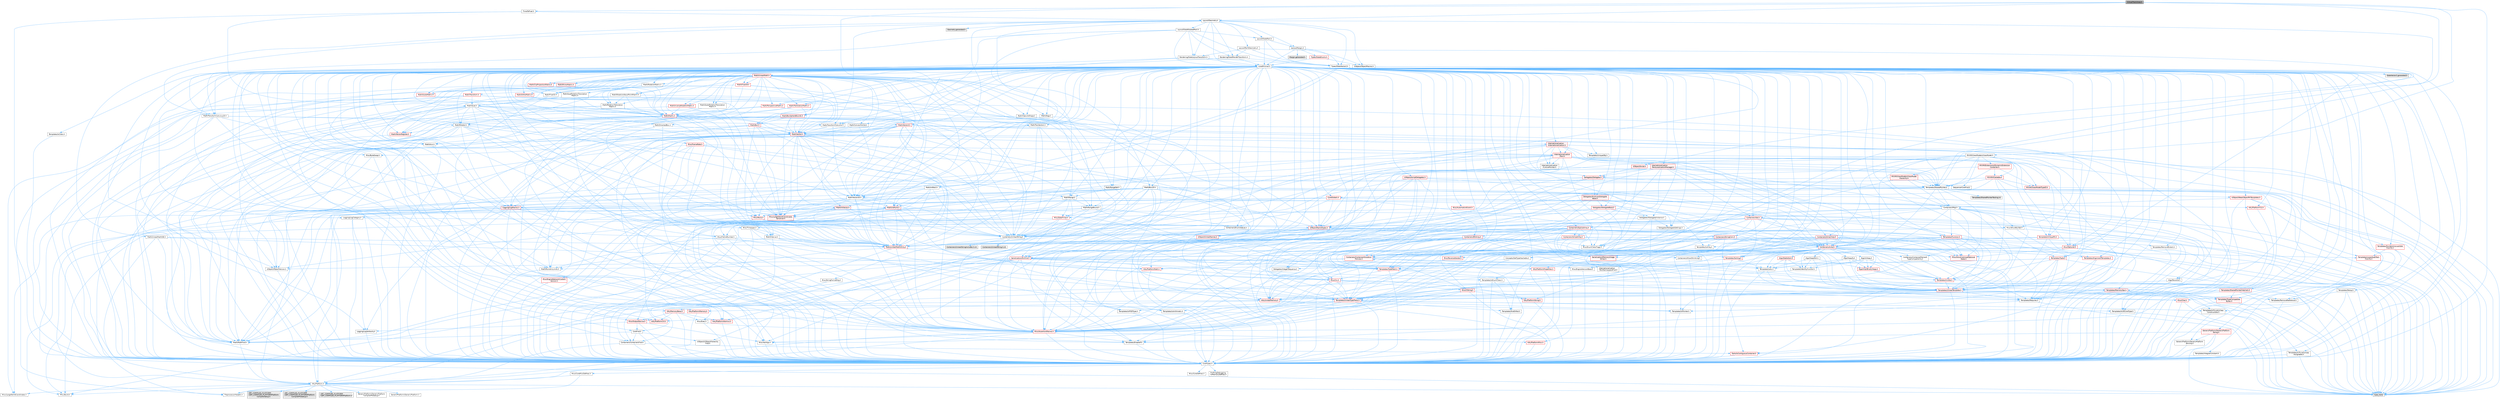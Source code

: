 digraph "VirtualTrackArea.h"
{
 // INTERACTIVE_SVG=YES
 // LATEX_PDF_SIZE
  bgcolor="transparent";
  edge [fontname=Helvetica,fontsize=10,labelfontname=Helvetica,labelfontsize=10];
  node [fontname=Helvetica,fontsize=10,shape=box,height=0.2,width=0.4];
  Node1 [id="Node000001",label="VirtualTrackArea.h",height=0.2,width=0.4,color="gray40", fillcolor="grey60", style="filled", fontcolor="black",tooltip=" "];
  Node1 -> Node2 [id="edge1_Node000001_Node000002",color="steelblue1",style="solid",tooltip=" "];
  Node2 [id="Node000002",label="CoreTypes.h",height=0.2,width=0.4,color="grey40", fillcolor="white", style="filled",URL="$dc/dec/CoreTypes_8h.html",tooltip=" "];
  Node2 -> Node3 [id="edge2_Node000002_Node000003",color="steelblue1",style="solid",tooltip=" "];
  Node3 [id="Node000003",label="HAL/Platform.h",height=0.2,width=0.4,color="grey40", fillcolor="white", style="filled",URL="$d9/dd0/Platform_8h.html",tooltip=" "];
  Node3 -> Node4 [id="edge3_Node000003_Node000004",color="steelblue1",style="solid",tooltip=" "];
  Node4 [id="Node000004",label="Misc/Build.h",height=0.2,width=0.4,color="grey40", fillcolor="white", style="filled",URL="$d3/dbb/Build_8h.html",tooltip=" "];
  Node3 -> Node5 [id="edge4_Node000003_Node000005",color="steelblue1",style="solid",tooltip=" "];
  Node5 [id="Node000005",label="Misc/LargeWorldCoordinates.h",height=0.2,width=0.4,color="grey40", fillcolor="white", style="filled",URL="$d2/dcb/LargeWorldCoordinates_8h.html",tooltip=" "];
  Node3 -> Node6 [id="edge5_Node000003_Node000006",color="steelblue1",style="solid",tooltip=" "];
  Node6 [id="Node000006",label="type_traits",height=0.2,width=0.4,color="grey60", fillcolor="#E0E0E0", style="filled",tooltip=" "];
  Node3 -> Node7 [id="edge6_Node000003_Node000007",color="steelblue1",style="solid",tooltip=" "];
  Node7 [id="Node000007",label="PreprocessorHelpers.h",height=0.2,width=0.4,color="grey40", fillcolor="white", style="filled",URL="$db/ddb/PreprocessorHelpers_8h.html",tooltip=" "];
  Node3 -> Node8 [id="edge7_Node000003_Node000008",color="steelblue1",style="solid",tooltip=" "];
  Node8 [id="Node000008",label="UBT_COMPILED_PLATFORM\l/UBT_COMPILED_PLATFORMPlatform\lCompilerPreSetup.h",height=0.2,width=0.4,color="grey60", fillcolor="#E0E0E0", style="filled",tooltip=" "];
  Node3 -> Node9 [id="edge8_Node000003_Node000009",color="steelblue1",style="solid",tooltip=" "];
  Node9 [id="Node000009",label="GenericPlatform/GenericPlatform\lCompilerPreSetup.h",height=0.2,width=0.4,color="grey40", fillcolor="white", style="filled",URL="$d9/dc8/GenericPlatformCompilerPreSetup_8h.html",tooltip=" "];
  Node3 -> Node10 [id="edge9_Node000003_Node000010",color="steelblue1",style="solid",tooltip=" "];
  Node10 [id="Node000010",label="GenericPlatform/GenericPlatform.h",height=0.2,width=0.4,color="grey40", fillcolor="white", style="filled",URL="$d6/d84/GenericPlatform_8h.html",tooltip=" "];
  Node3 -> Node11 [id="edge10_Node000003_Node000011",color="steelblue1",style="solid",tooltip=" "];
  Node11 [id="Node000011",label="UBT_COMPILED_PLATFORM\l/UBT_COMPILED_PLATFORMPlatform.h",height=0.2,width=0.4,color="grey60", fillcolor="#E0E0E0", style="filled",tooltip=" "];
  Node3 -> Node12 [id="edge11_Node000003_Node000012",color="steelblue1",style="solid",tooltip=" "];
  Node12 [id="Node000012",label="UBT_COMPILED_PLATFORM\l/UBT_COMPILED_PLATFORMPlatform\lCompilerSetup.h",height=0.2,width=0.4,color="grey60", fillcolor="#E0E0E0", style="filled",tooltip=" "];
  Node2 -> Node13 [id="edge12_Node000002_Node000013",color="steelblue1",style="solid",tooltip=" "];
  Node13 [id="Node000013",label="ProfilingDebugging\l/UMemoryDefines.h",height=0.2,width=0.4,color="grey40", fillcolor="white", style="filled",URL="$d2/da2/UMemoryDefines_8h.html",tooltip=" "];
  Node2 -> Node14 [id="edge13_Node000002_Node000014",color="steelblue1",style="solid",tooltip=" "];
  Node14 [id="Node000014",label="Misc/CoreMiscDefines.h",height=0.2,width=0.4,color="grey40", fillcolor="white", style="filled",URL="$da/d38/CoreMiscDefines_8h.html",tooltip=" "];
  Node14 -> Node3 [id="edge14_Node000014_Node000003",color="steelblue1",style="solid",tooltip=" "];
  Node14 -> Node7 [id="edge15_Node000014_Node000007",color="steelblue1",style="solid",tooltip=" "];
  Node2 -> Node15 [id="edge16_Node000002_Node000015",color="steelblue1",style="solid",tooltip=" "];
  Node15 [id="Node000015",label="Misc/CoreDefines.h",height=0.2,width=0.4,color="grey40", fillcolor="white", style="filled",URL="$d3/dd2/CoreDefines_8h.html",tooltip=" "];
  Node1 -> Node16 [id="edge17_Node000001_Node000016",color="steelblue1",style="solid",tooltip=" "];
  Node16 [id="Node000016",label="Layout/Geometry.h",height=0.2,width=0.4,color="grey40", fillcolor="white", style="filled",URL="$d3/d8b/Geometry_8h.html",tooltip=" "];
  Node16 -> Node17 [id="edge18_Node000016_Node000017",color="steelblue1",style="solid",tooltip=" "];
  Node17 [id="Node000017",label="Containers/UnrealString.h",height=0.2,width=0.4,color="grey40", fillcolor="white", style="filled",URL="$d5/dba/UnrealString_8h.html",tooltip=" "];
  Node17 -> Node18 [id="edge19_Node000017_Node000018",color="steelblue1",style="solid",tooltip=" "];
  Node18 [id="Node000018",label="Containers/UnrealStringIncludes.h.inl",height=0.2,width=0.4,color="grey60", fillcolor="#E0E0E0", style="filled",tooltip=" "];
  Node17 -> Node19 [id="edge20_Node000017_Node000019",color="steelblue1",style="solid",tooltip=" "];
  Node19 [id="Node000019",label="Containers/UnrealString.h.inl",height=0.2,width=0.4,color="grey60", fillcolor="#E0E0E0", style="filled",tooltip=" "];
  Node17 -> Node20 [id="edge21_Node000017_Node000020",color="steelblue1",style="solid",tooltip=" "];
  Node20 [id="Node000020",label="Misc/StringFormatArg.h",height=0.2,width=0.4,color="grey40", fillcolor="white", style="filled",URL="$d2/d16/StringFormatArg_8h.html",tooltip=" "];
  Node20 -> Node21 [id="edge22_Node000020_Node000021",color="steelblue1",style="solid",tooltip=" "];
  Node21 [id="Node000021",label="Containers/ContainersFwd.h",height=0.2,width=0.4,color="grey40", fillcolor="white", style="filled",URL="$d4/d0a/ContainersFwd_8h.html",tooltip=" "];
  Node21 -> Node3 [id="edge23_Node000021_Node000003",color="steelblue1",style="solid",tooltip=" "];
  Node21 -> Node2 [id="edge24_Node000021_Node000002",color="steelblue1",style="solid",tooltip=" "];
  Node21 -> Node22 [id="edge25_Node000021_Node000022",color="steelblue1",style="solid",tooltip=" "];
  Node22 [id="Node000022",label="Traits/IsContiguousContainer.h",height=0.2,width=0.4,color="red", fillcolor="#FFF0F0", style="filled",URL="$d5/d3c/IsContiguousContainer_8h.html",tooltip=" "];
  Node22 -> Node2 [id="edge26_Node000022_Node000002",color="steelblue1",style="solid",tooltip=" "];
  Node16 -> Node25 [id="edge27_Node000016_Node000025",color="steelblue1",style="solid",tooltip=" "];
  Node25 [id="Node000025",label="CoreMinimal.h",height=0.2,width=0.4,color="grey40", fillcolor="white", style="filled",URL="$d7/d67/CoreMinimal_8h.html",tooltip=" "];
  Node25 -> Node2 [id="edge28_Node000025_Node000002",color="steelblue1",style="solid",tooltip=" "];
  Node25 -> Node26 [id="edge29_Node000025_Node000026",color="steelblue1",style="solid",tooltip=" "];
  Node26 [id="Node000026",label="CoreFwd.h",height=0.2,width=0.4,color="grey40", fillcolor="white", style="filled",URL="$d1/d1e/CoreFwd_8h.html",tooltip=" "];
  Node26 -> Node2 [id="edge30_Node000026_Node000002",color="steelblue1",style="solid",tooltip=" "];
  Node26 -> Node21 [id="edge31_Node000026_Node000021",color="steelblue1",style="solid",tooltip=" "];
  Node26 -> Node27 [id="edge32_Node000026_Node000027",color="steelblue1",style="solid",tooltip=" "];
  Node27 [id="Node000027",label="Math/MathFwd.h",height=0.2,width=0.4,color="grey40", fillcolor="white", style="filled",URL="$d2/d10/MathFwd_8h.html",tooltip=" "];
  Node27 -> Node3 [id="edge33_Node000027_Node000003",color="steelblue1",style="solid",tooltip=" "];
  Node26 -> Node28 [id="edge34_Node000026_Node000028",color="steelblue1",style="solid",tooltip=" "];
  Node28 [id="Node000028",label="UObject/UObjectHierarchy\lFwd.h",height=0.2,width=0.4,color="grey40", fillcolor="white", style="filled",URL="$d3/d13/UObjectHierarchyFwd_8h.html",tooltip=" "];
  Node25 -> Node28 [id="edge35_Node000025_Node000028",color="steelblue1",style="solid",tooltip=" "];
  Node25 -> Node21 [id="edge36_Node000025_Node000021",color="steelblue1",style="solid",tooltip=" "];
  Node25 -> Node29 [id="edge37_Node000025_Node000029",color="steelblue1",style="solid",tooltip=" "];
  Node29 [id="Node000029",label="Misc/VarArgs.h",height=0.2,width=0.4,color="grey40", fillcolor="white", style="filled",URL="$d5/d6f/VarArgs_8h.html",tooltip=" "];
  Node29 -> Node2 [id="edge38_Node000029_Node000002",color="steelblue1",style="solid",tooltip=" "];
  Node25 -> Node30 [id="edge39_Node000025_Node000030",color="steelblue1",style="solid",tooltip=" "];
  Node30 [id="Node000030",label="Logging/LogVerbosity.h",height=0.2,width=0.4,color="grey40", fillcolor="white", style="filled",URL="$d2/d8f/LogVerbosity_8h.html",tooltip=" "];
  Node30 -> Node2 [id="edge40_Node000030_Node000002",color="steelblue1",style="solid",tooltip=" "];
  Node25 -> Node31 [id="edge41_Node000025_Node000031",color="steelblue1",style="solid",tooltip=" "];
  Node31 [id="Node000031",label="Misc/OutputDevice.h",height=0.2,width=0.4,color="red", fillcolor="#FFF0F0", style="filled",URL="$d7/d32/OutputDevice_8h.html",tooltip=" "];
  Node31 -> Node26 [id="edge42_Node000031_Node000026",color="steelblue1",style="solid",tooltip=" "];
  Node31 -> Node2 [id="edge43_Node000031_Node000002",color="steelblue1",style="solid",tooltip=" "];
  Node31 -> Node30 [id="edge44_Node000031_Node000030",color="steelblue1",style="solid",tooltip=" "];
  Node31 -> Node29 [id="edge45_Node000031_Node000029",color="steelblue1",style="solid",tooltip=" "];
  Node25 -> Node37 [id="edge46_Node000025_Node000037",color="steelblue1",style="solid",tooltip=" "];
  Node37 [id="Node000037",label="HAL/PlatformCrt.h",height=0.2,width=0.4,color="red", fillcolor="#FFF0F0", style="filled",URL="$d8/d75/PlatformCrt_8h.html",tooltip=" "];
  Node25 -> Node47 [id="edge47_Node000025_Node000047",color="steelblue1",style="solid",tooltip=" "];
  Node47 [id="Node000047",label="HAL/PlatformMisc.h",height=0.2,width=0.4,color="red", fillcolor="#FFF0F0", style="filled",URL="$d0/df5/PlatformMisc_8h.html",tooltip=" "];
  Node47 -> Node2 [id="edge48_Node000047_Node000002",color="steelblue1",style="solid",tooltip=" "];
  Node25 -> Node66 [id="edge49_Node000025_Node000066",color="steelblue1",style="solid",tooltip=" "];
  Node66 [id="Node000066",label="Misc/AssertionMacros.h",height=0.2,width=0.4,color="red", fillcolor="#FFF0F0", style="filled",URL="$d0/dfa/AssertionMacros_8h.html",tooltip=" "];
  Node66 -> Node2 [id="edge50_Node000066_Node000002",color="steelblue1",style="solid",tooltip=" "];
  Node66 -> Node3 [id="edge51_Node000066_Node000003",color="steelblue1",style="solid",tooltip=" "];
  Node66 -> Node47 [id="edge52_Node000066_Node000047",color="steelblue1",style="solid",tooltip=" "];
  Node66 -> Node7 [id="edge53_Node000066_Node000007",color="steelblue1",style="solid",tooltip=" "];
  Node66 -> Node67 [id="edge54_Node000066_Node000067",color="steelblue1",style="solid",tooltip=" "];
  Node67 [id="Node000067",label="Templates/EnableIf.h",height=0.2,width=0.4,color="grey40", fillcolor="white", style="filled",URL="$d7/d60/EnableIf_8h.html",tooltip=" "];
  Node67 -> Node2 [id="edge55_Node000067_Node000002",color="steelblue1",style="solid",tooltip=" "];
  Node66 -> Node29 [id="edge56_Node000066_Node000029",color="steelblue1",style="solid",tooltip=" "];
  Node25 -> Node75 [id="edge57_Node000025_Node000075",color="steelblue1",style="solid",tooltip=" "];
  Node75 [id="Node000075",label="Templates/IsPointer.h",height=0.2,width=0.4,color="grey40", fillcolor="white", style="filled",URL="$d7/d05/IsPointer_8h.html",tooltip=" "];
  Node75 -> Node2 [id="edge58_Node000075_Node000002",color="steelblue1",style="solid",tooltip=" "];
  Node25 -> Node76 [id="edge59_Node000025_Node000076",color="steelblue1",style="solid",tooltip=" "];
  Node76 [id="Node000076",label="HAL/PlatformMemory.h",height=0.2,width=0.4,color="red", fillcolor="#FFF0F0", style="filled",URL="$de/d68/PlatformMemory_8h.html",tooltip=" "];
  Node76 -> Node2 [id="edge60_Node000076_Node000002",color="steelblue1",style="solid",tooltip=" "];
  Node25 -> Node59 [id="edge61_Node000025_Node000059",color="steelblue1",style="solid",tooltip=" "];
  Node59 [id="Node000059",label="HAL/PlatformAtomics.h",height=0.2,width=0.4,color="red", fillcolor="#FFF0F0", style="filled",URL="$d3/d36/PlatformAtomics_8h.html",tooltip=" "];
  Node59 -> Node2 [id="edge62_Node000059_Node000002",color="steelblue1",style="solid",tooltip=" "];
  Node25 -> Node81 [id="edge63_Node000025_Node000081",color="steelblue1",style="solid",tooltip=" "];
  Node81 [id="Node000081",label="Misc/Exec.h",height=0.2,width=0.4,color="grey40", fillcolor="white", style="filled",URL="$de/ddb/Exec_8h.html",tooltip=" "];
  Node81 -> Node2 [id="edge64_Node000081_Node000002",color="steelblue1",style="solid",tooltip=" "];
  Node81 -> Node66 [id="edge65_Node000081_Node000066",color="steelblue1",style="solid",tooltip=" "];
  Node25 -> Node82 [id="edge66_Node000025_Node000082",color="steelblue1",style="solid",tooltip=" "];
  Node82 [id="Node000082",label="HAL/MemoryBase.h",height=0.2,width=0.4,color="red", fillcolor="#FFF0F0", style="filled",URL="$d6/d9f/MemoryBase_8h.html",tooltip=" "];
  Node82 -> Node2 [id="edge67_Node000082_Node000002",color="steelblue1",style="solid",tooltip=" "];
  Node82 -> Node59 [id="edge68_Node000082_Node000059",color="steelblue1",style="solid",tooltip=" "];
  Node82 -> Node37 [id="edge69_Node000082_Node000037",color="steelblue1",style="solid",tooltip=" "];
  Node82 -> Node81 [id="edge70_Node000082_Node000081",color="steelblue1",style="solid",tooltip=" "];
  Node82 -> Node31 [id="edge71_Node000082_Node000031",color="steelblue1",style="solid",tooltip=" "];
  Node25 -> Node92 [id="edge72_Node000025_Node000092",color="steelblue1",style="solid",tooltip=" "];
  Node92 [id="Node000092",label="HAL/UnrealMemory.h",height=0.2,width=0.4,color="red", fillcolor="#FFF0F0", style="filled",URL="$d9/d96/UnrealMemory_8h.html",tooltip=" "];
  Node92 -> Node2 [id="edge73_Node000092_Node000002",color="steelblue1",style="solid",tooltip=" "];
  Node92 -> Node82 [id="edge74_Node000092_Node000082",color="steelblue1",style="solid",tooltip=" "];
  Node92 -> Node76 [id="edge75_Node000092_Node000076",color="steelblue1",style="solid",tooltip=" "];
  Node92 -> Node75 [id="edge76_Node000092_Node000075",color="steelblue1",style="solid",tooltip=" "];
  Node25 -> Node94 [id="edge77_Node000025_Node000094",color="steelblue1",style="solid",tooltip=" "];
  Node94 [id="Node000094",label="Templates/IsArithmetic.h",height=0.2,width=0.4,color="grey40", fillcolor="white", style="filled",URL="$d2/d5d/IsArithmetic_8h.html",tooltip=" "];
  Node94 -> Node2 [id="edge78_Node000094_Node000002",color="steelblue1",style="solid",tooltip=" "];
  Node25 -> Node88 [id="edge79_Node000025_Node000088",color="steelblue1",style="solid",tooltip=" "];
  Node88 [id="Node000088",label="Templates/AndOrNot.h",height=0.2,width=0.4,color="grey40", fillcolor="white", style="filled",URL="$db/d0a/AndOrNot_8h.html",tooltip=" "];
  Node88 -> Node2 [id="edge80_Node000088_Node000002",color="steelblue1",style="solid",tooltip=" "];
  Node25 -> Node95 [id="edge81_Node000025_Node000095",color="steelblue1",style="solid",tooltip=" "];
  Node95 [id="Node000095",label="Templates/IsPODType.h",height=0.2,width=0.4,color="grey40", fillcolor="white", style="filled",URL="$d7/db1/IsPODType_8h.html",tooltip=" "];
  Node95 -> Node2 [id="edge82_Node000095_Node000002",color="steelblue1",style="solid",tooltip=" "];
  Node25 -> Node96 [id="edge83_Node000025_Node000096",color="steelblue1",style="solid",tooltip=" "];
  Node96 [id="Node000096",label="Templates/IsUECoreType.h",height=0.2,width=0.4,color="grey40", fillcolor="white", style="filled",URL="$d1/db8/IsUECoreType_8h.html",tooltip=" "];
  Node96 -> Node2 [id="edge84_Node000096_Node000002",color="steelblue1",style="solid",tooltip=" "];
  Node96 -> Node6 [id="edge85_Node000096_Node000006",color="steelblue1",style="solid",tooltip=" "];
  Node25 -> Node89 [id="edge86_Node000025_Node000089",color="steelblue1",style="solid",tooltip=" "];
  Node89 [id="Node000089",label="Templates/IsTriviallyCopy\lConstructible.h",height=0.2,width=0.4,color="grey40", fillcolor="white", style="filled",URL="$d3/d78/IsTriviallyCopyConstructible_8h.html",tooltip=" "];
  Node89 -> Node2 [id="edge87_Node000089_Node000002",color="steelblue1",style="solid",tooltip=" "];
  Node89 -> Node6 [id="edge88_Node000089_Node000006",color="steelblue1",style="solid",tooltip=" "];
  Node25 -> Node97 [id="edge89_Node000025_Node000097",color="steelblue1",style="solid",tooltip=" "];
  Node97 [id="Node000097",label="Templates/UnrealTypeTraits.h",height=0.2,width=0.4,color="red", fillcolor="#FFF0F0", style="filled",URL="$d2/d2d/UnrealTypeTraits_8h.html",tooltip=" "];
  Node97 -> Node2 [id="edge90_Node000097_Node000002",color="steelblue1",style="solid",tooltip=" "];
  Node97 -> Node75 [id="edge91_Node000097_Node000075",color="steelblue1",style="solid",tooltip=" "];
  Node97 -> Node66 [id="edge92_Node000097_Node000066",color="steelblue1",style="solid",tooltip=" "];
  Node97 -> Node88 [id="edge93_Node000097_Node000088",color="steelblue1",style="solid",tooltip=" "];
  Node97 -> Node67 [id="edge94_Node000097_Node000067",color="steelblue1",style="solid",tooltip=" "];
  Node97 -> Node94 [id="edge95_Node000097_Node000094",color="steelblue1",style="solid",tooltip=" "];
  Node97 -> Node95 [id="edge96_Node000097_Node000095",color="steelblue1",style="solid",tooltip=" "];
  Node97 -> Node96 [id="edge97_Node000097_Node000096",color="steelblue1",style="solid",tooltip=" "];
  Node97 -> Node89 [id="edge98_Node000097_Node000089",color="steelblue1",style="solid",tooltip=" "];
  Node25 -> Node67 [id="edge99_Node000025_Node000067",color="steelblue1",style="solid",tooltip=" "];
  Node25 -> Node99 [id="edge100_Node000025_Node000099",color="steelblue1",style="solid",tooltip=" "];
  Node99 [id="Node000099",label="Templates/RemoveReference.h",height=0.2,width=0.4,color="grey40", fillcolor="white", style="filled",URL="$da/dbe/RemoveReference_8h.html",tooltip=" "];
  Node99 -> Node2 [id="edge101_Node000099_Node000002",color="steelblue1",style="solid",tooltip=" "];
  Node25 -> Node100 [id="edge102_Node000025_Node000100",color="steelblue1",style="solid",tooltip=" "];
  Node100 [id="Node000100",label="Templates/IntegralConstant.h",height=0.2,width=0.4,color="grey40", fillcolor="white", style="filled",URL="$db/d1b/IntegralConstant_8h.html",tooltip=" "];
  Node100 -> Node2 [id="edge103_Node000100_Node000002",color="steelblue1",style="solid",tooltip=" "];
  Node25 -> Node101 [id="edge104_Node000025_Node000101",color="steelblue1",style="solid",tooltip=" "];
  Node101 [id="Node000101",label="Templates/IsClass.h",height=0.2,width=0.4,color="grey40", fillcolor="white", style="filled",URL="$db/dcb/IsClass_8h.html",tooltip=" "];
  Node101 -> Node2 [id="edge105_Node000101_Node000002",color="steelblue1",style="solid",tooltip=" "];
  Node25 -> Node102 [id="edge106_Node000025_Node000102",color="steelblue1",style="solid",tooltip=" "];
  Node102 [id="Node000102",label="Templates/TypeCompatible\lBytes.h",height=0.2,width=0.4,color="red", fillcolor="#FFF0F0", style="filled",URL="$df/d0a/TypeCompatibleBytes_8h.html",tooltip=" "];
  Node102 -> Node2 [id="edge107_Node000102_Node000002",color="steelblue1",style="solid",tooltip=" "];
  Node102 -> Node6 [id="edge108_Node000102_Node000006",color="steelblue1",style="solid",tooltip=" "];
  Node25 -> Node22 [id="edge109_Node000025_Node000022",color="steelblue1",style="solid",tooltip=" "];
  Node25 -> Node103 [id="edge110_Node000025_Node000103",color="steelblue1",style="solid",tooltip=" "];
  Node103 [id="Node000103",label="Templates/UnrealTemplate.h",height=0.2,width=0.4,color="red", fillcolor="#FFF0F0", style="filled",URL="$d4/d24/UnrealTemplate_8h.html",tooltip=" "];
  Node103 -> Node2 [id="edge111_Node000103_Node000002",color="steelblue1",style="solid",tooltip=" "];
  Node103 -> Node75 [id="edge112_Node000103_Node000075",color="steelblue1",style="solid",tooltip=" "];
  Node103 -> Node92 [id="edge113_Node000103_Node000092",color="steelblue1",style="solid",tooltip=" "];
  Node103 -> Node97 [id="edge114_Node000103_Node000097",color="steelblue1",style="solid",tooltip=" "];
  Node103 -> Node99 [id="edge115_Node000103_Node000099",color="steelblue1",style="solid",tooltip=" "];
  Node103 -> Node69 [id="edge116_Node000103_Node000069",color="steelblue1",style="solid",tooltip=" "];
  Node69 [id="Node000069",label="Templates/Requires.h",height=0.2,width=0.4,color="grey40", fillcolor="white", style="filled",URL="$dc/d96/Requires_8h.html",tooltip=" "];
  Node69 -> Node67 [id="edge117_Node000069_Node000067",color="steelblue1",style="solid",tooltip=" "];
  Node69 -> Node6 [id="edge118_Node000069_Node000006",color="steelblue1",style="solid",tooltip=" "];
  Node103 -> Node102 [id="edge119_Node000103_Node000102",color="steelblue1",style="solid",tooltip=" "];
  Node103 -> Node22 [id="edge120_Node000103_Node000022",color="steelblue1",style="solid",tooltip=" "];
  Node103 -> Node6 [id="edge121_Node000103_Node000006",color="steelblue1",style="solid",tooltip=" "];
  Node25 -> Node52 [id="edge122_Node000025_Node000052",color="steelblue1",style="solid",tooltip=" "];
  Node52 [id="Node000052",label="Math/NumericLimits.h",height=0.2,width=0.4,color="grey40", fillcolor="white", style="filled",URL="$df/d1b/NumericLimits_8h.html",tooltip=" "];
  Node52 -> Node2 [id="edge123_Node000052_Node000002",color="steelblue1",style="solid",tooltip=" "];
  Node25 -> Node107 [id="edge124_Node000025_Node000107",color="steelblue1",style="solid",tooltip=" "];
  Node107 [id="Node000107",label="HAL/PlatformMath.h",height=0.2,width=0.4,color="red", fillcolor="#FFF0F0", style="filled",URL="$dc/d53/PlatformMath_8h.html",tooltip=" "];
  Node107 -> Node2 [id="edge125_Node000107_Node000002",color="steelblue1",style="solid",tooltip=" "];
  Node25 -> Node90 [id="edge126_Node000025_Node000090",color="steelblue1",style="solid",tooltip=" "];
  Node90 [id="Node000090",label="Templates/IsTriviallyCopy\lAssignable.h",height=0.2,width=0.4,color="grey40", fillcolor="white", style="filled",URL="$d2/df2/IsTriviallyCopyAssignable_8h.html",tooltip=" "];
  Node90 -> Node2 [id="edge127_Node000090_Node000002",color="steelblue1",style="solid",tooltip=" "];
  Node90 -> Node6 [id="edge128_Node000090_Node000006",color="steelblue1",style="solid",tooltip=" "];
  Node25 -> Node115 [id="edge129_Node000025_Node000115",color="steelblue1",style="solid",tooltip=" "];
  Node115 [id="Node000115",label="Templates/MemoryOps.h",height=0.2,width=0.4,color="red", fillcolor="#FFF0F0", style="filled",URL="$db/dea/MemoryOps_8h.html",tooltip=" "];
  Node115 -> Node2 [id="edge130_Node000115_Node000002",color="steelblue1",style="solid",tooltip=" "];
  Node115 -> Node92 [id="edge131_Node000115_Node000092",color="steelblue1",style="solid",tooltip=" "];
  Node115 -> Node90 [id="edge132_Node000115_Node000090",color="steelblue1",style="solid",tooltip=" "];
  Node115 -> Node89 [id="edge133_Node000115_Node000089",color="steelblue1",style="solid",tooltip=" "];
  Node115 -> Node69 [id="edge134_Node000115_Node000069",color="steelblue1",style="solid",tooltip=" "];
  Node115 -> Node97 [id="edge135_Node000115_Node000097",color="steelblue1",style="solid",tooltip=" "];
  Node115 -> Node6 [id="edge136_Node000115_Node000006",color="steelblue1",style="solid",tooltip=" "];
  Node25 -> Node116 [id="edge137_Node000025_Node000116",color="steelblue1",style="solid",tooltip=" "];
  Node116 [id="Node000116",label="Containers/ContainerAllocation\lPolicies.h",height=0.2,width=0.4,color="red", fillcolor="#FFF0F0", style="filled",URL="$d7/dff/ContainerAllocationPolicies_8h.html",tooltip=" "];
  Node116 -> Node2 [id="edge138_Node000116_Node000002",color="steelblue1",style="solid",tooltip=" "];
  Node116 -> Node116 [id="edge139_Node000116_Node000116",color="steelblue1",style="solid",tooltip=" "];
  Node116 -> Node107 [id="edge140_Node000116_Node000107",color="steelblue1",style="solid",tooltip=" "];
  Node116 -> Node92 [id="edge141_Node000116_Node000092",color="steelblue1",style="solid",tooltip=" "];
  Node116 -> Node52 [id="edge142_Node000116_Node000052",color="steelblue1",style="solid",tooltip=" "];
  Node116 -> Node66 [id="edge143_Node000116_Node000066",color="steelblue1",style="solid",tooltip=" "];
  Node116 -> Node115 [id="edge144_Node000116_Node000115",color="steelblue1",style="solid",tooltip=" "];
  Node116 -> Node102 [id="edge145_Node000116_Node000102",color="steelblue1",style="solid",tooltip=" "];
  Node116 -> Node6 [id="edge146_Node000116_Node000006",color="steelblue1",style="solid",tooltip=" "];
  Node25 -> Node119 [id="edge147_Node000025_Node000119",color="steelblue1",style="solid",tooltip=" "];
  Node119 [id="Node000119",label="Templates/IsEnumClass.h",height=0.2,width=0.4,color="grey40", fillcolor="white", style="filled",URL="$d7/d15/IsEnumClass_8h.html",tooltip=" "];
  Node119 -> Node2 [id="edge148_Node000119_Node000002",color="steelblue1",style="solid",tooltip=" "];
  Node119 -> Node88 [id="edge149_Node000119_Node000088",color="steelblue1",style="solid",tooltip=" "];
  Node25 -> Node120 [id="edge150_Node000025_Node000120",color="steelblue1",style="solid",tooltip=" "];
  Node120 [id="Node000120",label="HAL/PlatformProperties.h",height=0.2,width=0.4,color="red", fillcolor="#FFF0F0", style="filled",URL="$d9/db0/PlatformProperties_8h.html",tooltip=" "];
  Node120 -> Node2 [id="edge151_Node000120_Node000002",color="steelblue1",style="solid",tooltip=" "];
  Node25 -> Node123 [id="edge152_Node000025_Node000123",color="steelblue1",style="solid",tooltip=" "];
  Node123 [id="Node000123",label="Misc/EngineVersionBase.h",height=0.2,width=0.4,color="grey40", fillcolor="white", style="filled",URL="$d5/d2b/EngineVersionBase_8h.html",tooltip=" "];
  Node123 -> Node2 [id="edge153_Node000123_Node000002",color="steelblue1",style="solid",tooltip=" "];
  Node25 -> Node124 [id="edge154_Node000025_Node000124",color="steelblue1",style="solid",tooltip=" "];
  Node124 [id="Node000124",label="Internationalization\l/TextNamespaceFwd.h",height=0.2,width=0.4,color="grey40", fillcolor="white", style="filled",URL="$d8/d97/TextNamespaceFwd_8h.html",tooltip=" "];
  Node124 -> Node2 [id="edge155_Node000124_Node000002",color="steelblue1",style="solid",tooltip=" "];
  Node25 -> Node125 [id="edge156_Node000025_Node000125",color="steelblue1",style="solid",tooltip=" "];
  Node125 [id="Node000125",label="Serialization/Archive.h",height=0.2,width=0.4,color="red", fillcolor="#FFF0F0", style="filled",URL="$d7/d3b/Archive_8h.html",tooltip=" "];
  Node125 -> Node26 [id="edge157_Node000125_Node000026",color="steelblue1",style="solid",tooltip=" "];
  Node125 -> Node2 [id="edge158_Node000125_Node000002",color="steelblue1",style="solid",tooltip=" "];
  Node125 -> Node120 [id="edge159_Node000125_Node000120",color="steelblue1",style="solid",tooltip=" "];
  Node125 -> Node124 [id="edge160_Node000125_Node000124",color="steelblue1",style="solid",tooltip=" "];
  Node125 -> Node27 [id="edge161_Node000125_Node000027",color="steelblue1",style="solid",tooltip=" "];
  Node125 -> Node66 [id="edge162_Node000125_Node000066",color="steelblue1",style="solid",tooltip=" "];
  Node125 -> Node4 [id="edge163_Node000125_Node000004",color="steelblue1",style="solid",tooltip=" "];
  Node125 -> Node123 [id="edge164_Node000125_Node000123",color="steelblue1",style="solid",tooltip=" "];
  Node125 -> Node29 [id="edge165_Node000125_Node000029",color="steelblue1",style="solid",tooltip=" "];
  Node125 -> Node67 [id="edge166_Node000125_Node000067",color="steelblue1",style="solid",tooltip=" "];
  Node125 -> Node119 [id="edge167_Node000125_Node000119",color="steelblue1",style="solid",tooltip=" "];
  Node125 -> Node103 [id="edge168_Node000125_Node000103",color="steelblue1",style="solid",tooltip=" "];
  Node125 -> Node128 [id="edge169_Node000125_Node000128",color="steelblue1",style="solid",tooltip=" "];
  Node128 [id="Node000128",label="UObject/ObjectVersion.h",height=0.2,width=0.4,color="grey40", fillcolor="white", style="filled",URL="$da/d63/ObjectVersion_8h.html",tooltip=" "];
  Node128 -> Node2 [id="edge170_Node000128_Node000002",color="steelblue1",style="solid",tooltip=" "];
  Node25 -> Node129 [id="edge171_Node000025_Node000129",color="steelblue1",style="solid",tooltip=" "];
  Node129 [id="Node000129",label="Templates/Less.h",height=0.2,width=0.4,color="grey40", fillcolor="white", style="filled",URL="$de/dc8/Less_8h.html",tooltip=" "];
  Node129 -> Node2 [id="edge172_Node000129_Node000002",color="steelblue1",style="solid",tooltip=" "];
  Node129 -> Node103 [id="edge173_Node000129_Node000103",color="steelblue1",style="solid",tooltip=" "];
  Node25 -> Node130 [id="edge174_Node000025_Node000130",color="steelblue1",style="solid",tooltip=" "];
  Node130 [id="Node000130",label="Templates/Sorting.h",height=0.2,width=0.4,color="red", fillcolor="#FFF0F0", style="filled",URL="$d3/d9e/Sorting_8h.html",tooltip=" "];
  Node130 -> Node2 [id="edge175_Node000130_Node000002",color="steelblue1",style="solid",tooltip=" "];
  Node130 -> Node107 [id="edge176_Node000130_Node000107",color="steelblue1",style="solid",tooltip=" "];
  Node130 -> Node129 [id="edge177_Node000130_Node000129",color="steelblue1",style="solid",tooltip=" "];
  Node25 -> Node141 [id="edge178_Node000025_Node000141",color="steelblue1",style="solid",tooltip=" "];
  Node141 [id="Node000141",label="Misc/Char.h",height=0.2,width=0.4,color="red", fillcolor="#FFF0F0", style="filled",URL="$d0/d58/Char_8h.html",tooltip=" "];
  Node141 -> Node2 [id="edge179_Node000141_Node000002",color="steelblue1",style="solid",tooltip=" "];
  Node141 -> Node6 [id="edge180_Node000141_Node000006",color="steelblue1",style="solid",tooltip=" "];
  Node25 -> Node144 [id="edge181_Node000025_Node000144",color="steelblue1",style="solid",tooltip=" "];
  Node144 [id="Node000144",label="GenericPlatform/GenericPlatform\lStricmp.h",height=0.2,width=0.4,color="grey40", fillcolor="white", style="filled",URL="$d2/d86/GenericPlatformStricmp_8h.html",tooltip=" "];
  Node144 -> Node2 [id="edge182_Node000144_Node000002",color="steelblue1",style="solid",tooltip=" "];
  Node25 -> Node145 [id="edge183_Node000025_Node000145",color="steelblue1",style="solid",tooltip=" "];
  Node145 [id="Node000145",label="GenericPlatform/GenericPlatform\lString.h",height=0.2,width=0.4,color="red", fillcolor="#FFF0F0", style="filled",URL="$dd/d20/GenericPlatformString_8h.html",tooltip=" "];
  Node145 -> Node2 [id="edge184_Node000145_Node000002",color="steelblue1",style="solid",tooltip=" "];
  Node145 -> Node144 [id="edge185_Node000145_Node000144",color="steelblue1",style="solid",tooltip=" "];
  Node145 -> Node67 [id="edge186_Node000145_Node000067",color="steelblue1",style="solid",tooltip=" "];
  Node145 -> Node6 [id="edge187_Node000145_Node000006",color="steelblue1",style="solid",tooltip=" "];
  Node25 -> Node78 [id="edge188_Node000025_Node000078",color="steelblue1",style="solid",tooltip=" "];
  Node78 [id="Node000078",label="HAL/PlatformString.h",height=0.2,width=0.4,color="red", fillcolor="#FFF0F0", style="filled",URL="$db/db5/PlatformString_8h.html",tooltip=" "];
  Node78 -> Node2 [id="edge189_Node000078_Node000002",color="steelblue1",style="solid",tooltip=" "];
  Node25 -> Node148 [id="edge190_Node000025_Node000148",color="steelblue1",style="solid",tooltip=" "];
  Node148 [id="Node000148",label="Misc/CString.h",height=0.2,width=0.4,color="red", fillcolor="#FFF0F0", style="filled",URL="$d2/d49/CString_8h.html",tooltip=" "];
  Node148 -> Node2 [id="edge191_Node000148_Node000002",color="steelblue1",style="solid",tooltip=" "];
  Node148 -> Node37 [id="edge192_Node000148_Node000037",color="steelblue1",style="solid",tooltip=" "];
  Node148 -> Node78 [id="edge193_Node000148_Node000078",color="steelblue1",style="solid",tooltip=" "];
  Node148 -> Node66 [id="edge194_Node000148_Node000066",color="steelblue1",style="solid",tooltip=" "];
  Node148 -> Node141 [id="edge195_Node000148_Node000141",color="steelblue1",style="solid",tooltip=" "];
  Node148 -> Node29 [id="edge196_Node000148_Node000029",color="steelblue1",style="solid",tooltip=" "];
  Node25 -> Node149 [id="edge197_Node000025_Node000149",color="steelblue1",style="solid",tooltip=" "];
  Node149 [id="Node000149",label="Misc/Crc.h",height=0.2,width=0.4,color="red", fillcolor="#FFF0F0", style="filled",URL="$d4/dd2/Crc_8h.html",tooltip=" "];
  Node149 -> Node2 [id="edge198_Node000149_Node000002",color="steelblue1",style="solid",tooltip=" "];
  Node149 -> Node78 [id="edge199_Node000149_Node000078",color="steelblue1",style="solid",tooltip=" "];
  Node149 -> Node66 [id="edge200_Node000149_Node000066",color="steelblue1",style="solid",tooltip=" "];
  Node149 -> Node148 [id="edge201_Node000149_Node000148",color="steelblue1",style="solid",tooltip=" "];
  Node149 -> Node141 [id="edge202_Node000149_Node000141",color="steelblue1",style="solid",tooltip=" "];
  Node149 -> Node97 [id="edge203_Node000149_Node000097",color="steelblue1",style="solid",tooltip=" "];
  Node25 -> Node140 [id="edge204_Node000025_Node000140",color="steelblue1",style="solid",tooltip=" "];
  Node140 [id="Node000140",label="Math/UnrealMathUtility.h",height=0.2,width=0.4,color="red", fillcolor="#FFF0F0", style="filled",URL="$db/db8/UnrealMathUtility_8h.html",tooltip=" "];
  Node140 -> Node2 [id="edge205_Node000140_Node000002",color="steelblue1",style="solid",tooltip=" "];
  Node140 -> Node66 [id="edge206_Node000140_Node000066",color="steelblue1",style="solid",tooltip=" "];
  Node140 -> Node107 [id="edge207_Node000140_Node000107",color="steelblue1",style="solid",tooltip=" "];
  Node140 -> Node27 [id="edge208_Node000140_Node000027",color="steelblue1",style="solid",tooltip=" "];
  Node140 -> Node69 [id="edge209_Node000140_Node000069",color="steelblue1",style="solid",tooltip=" "];
  Node25 -> Node17 [id="edge210_Node000025_Node000017",color="steelblue1",style="solid",tooltip=" "];
  Node25 -> Node150 [id="edge211_Node000025_Node000150",color="steelblue1",style="solid",tooltip=" "];
  Node150 [id="Node000150",label="Containers/Array.h",height=0.2,width=0.4,color="red", fillcolor="#FFF0F0", style="filled",URL="$df/dd0/Array_8h.html",tooltip=" "];
  Node150 -> Node2 [id="edge212_Node000150_Node000002",color="steelblue1",style="solid",tooltip=" "];
  Node150 -> Node66 [id="edge213_Node000150_Node000066",color="steelblue1",style="solid",tooltip=" "];
  Node150 -> Node151 [id="edge214_Node000150_Node000151",color="steelblue1",style="solid",tooltip=" "];
  Node151 [id="Node000151",label="Misc/IntrusiveUnsetOptional\lState.h",height=0.2,width=0.4,color="red", fillcolor="#FFF0F0", style="filled",URL="$d2/d0a/IntrusiveUnsetOptionalState_8h.html",tooltip=" "];
  Node150 -> Node153 [id="edge215_Node000150_Node000153",color="steelblue1",style="solid",tooltip=" "];
  Node153 [id="Node000153",label="Misc/ReverseIterate.h",height=0.2,width=0.4,color="red", fillcolor="#FFF0F0", style="filled",URL="$db/de3/ReverseIterate_8h.html",tooltip=" "];
  Node153 -> Node3 [id="edge216_Node000153_Node000003",color="steelblue1",style="solid",tooltip=" "];
  Node150 -> Node92 [id="edge217_Node000150_Node000092",color="steelblue1",style="solid",tooltip=" "];
  Node150 -> Node97 [id="edge218_Node000150_Node000097",color="steelblue1",style="solid",tooltip=" "];
  Node150 -> Node103 [id="edge219_Node000150_Node000103",color="steelblue1",style="solid",tooltip=" "];
  Node150 -> Node155 [id="edge220_Node000150_Node000155",color="steelblue1",style="solid",tooltip=" "];
  Node155 [id="Node000155",label="Containers/AllowShrinking.h",height=0.2,width=0.4,color="grey40", fillcolor="white", style="filled",URL="$d7/d1a/AllowShrinking_8h.html",tooltip=" "];
  Node155 -> Node2 [id="edge221_Node000155_Node000002",color="steelblue1",style="solid",tooltip=" "];
  Node150 -> Node116 [id="edge222_Node000150_Node000116",color="steelblue1",style="solid",tooltip=" "];
  Node150 -> Node156 [id="edge223_Node000150_Node000156",color="steelblue1",style="solid",tooltip=" "];
  Node156 [id="Node000156",label="Containers/ContainerElement\lTypeCompatibility.h",height=0.2,width=0.4,color="grey40", fillcolor="white", style="filled",URL="$df/ddf/ContainerElementTypeCompatibility_8h.html",tooltip=" "];
  Node156 -> Node2 [id="edge224_Node000156_Node000002",color="steelblue1",style="solid",tooltip=" "];
  Node156 -> Node97 [id="edge225_Node000156_Node000097",color="steelblue1",style="solid",tooltip=" "];
  Node150 -> Node125 [id="edge226_Node000150_Node000125",color="steelblue1",style="solid",tooltip=" "];
  Node150 -> Node157 [id="edge227_Node000150_Node000157",color="steelblue1",style="solid",tooltip=" "];
  Node157 [id="Node000157",label="Serialization/MemoryImage\lWriter.h",height=0.2,width=0.4,color="red", fillcolor="#FFF0F0", style="filled",URL="$d0/d08/MemoryImageWriter_8h.html",tooltip=" "];
  Node157 -> Node2 [id="edge228_Node000157_Node000002",color="steelblue1",style="solid",tooltip=" "];
  Node150 -> Node166 [id="edge229_Node000150_Node000166",color="steelblue1",style="solid",tooltip=" "];
  Node166 [id="Node000166",label="Algo/Heapify.h",height=0.2,width=0.4,color="grey40", fillcolor="white", style="filled",URL="$d0/d2a/Heapify_8h.html",tooltip=" "];
  Node166 -> Node137 [id="edge230_Node000166_Node000137",color="steelblue1",style="solid",tooltip=" "];
  Node137 [id="Node000137",label="Algo/Impl/BinaryHeap.h",height=0.2,width=0.4,color="red", fillcolor="#FFF0F0", style="filled",URL="$d7/da3/Algo_2Impl_2BinaryHeap_8h.html",tooltip=" "];
  Node137 -> Node133 [id="edge231_Node000137_Node000133",color="steelblue1",style="solid",tooltip=" "];
  Node133 [id="Node000133",label="Templates/Invoke.h",height=0.2,width=0.4,color="red", fillcolor="#FFF0F0", style="filled",URL="$d7/deb/Invoke_8h.html",tooltip=" "];
  Node133 -> Node2 [id="edge232_Node000133_Node000002",color="steelblue1",style="solid",tooltip=" "];
  Node133 -> Node103 [id="edge233_Node000133_Node000103",color="steelblue1",style="solid",tooltip=" "];
  Node133 -> Node6 [id="edge234_Node000133_Node000006",color="steelblue1",style="solid",tooltip=" "];
  Node137 -> Node6 [id="edge235_Node000137_Node000006",color="steelblue1",style="solid",tooltip=" "];
  Node166 -> Node132 [id="edge236_Node000166_Node000132",color="steelblue1",style="solid",tooltip=" "];
  Node132 [id="Node000132",label="Templates/IdentityFunctor.h",height=0.2,width=0.4,color="grey40", fillcolor="white", style="filled",URL="$d7/d2e/IdentityFunctor_8h.html",tooltip=" "];
  Node132 -> Node3 [id="edge237_Node000132_Node000003",color="steelblue1",style="solid",tooltip=" "];
  Node166 -> Node133 [id="edge238_Node000166_Node000133",color="steelblue1",style="solid",tooltip=" "];
  Node166 -> Node129 [id="edge239_Node000166_Node000129",color="steelblue1",style="solid",tooltip=" "];
  Node166 -> Node103 [id="edge240_Node000166_Node000103",color="steelblue1",style="solid",tooltip=" "];
  Node150 -> Node167 [id="edge241_Node000150_Node000167",color="steelblue1",style="solid",tooltip=" "];
  Node167 [id="Node000167",label="Algo/HeapSort.h",height=0.2,width=0.4,color="grey40", fillcolor="white", style="filled",URL="$d3/d92/HeapSort_8h.html",tooltip=" "];
  Node167 -> Node137 [id="edge242_Node000167_Node000137",color="steelblue1",style="solid",tooltip=" "];
  Node167 -> Node132 [id="edge243_Node000167_Node000132",color="steelblue1",style="solid",tooltip=" "];
  Node167 -> Node129 [id="edge244_Node000167_Node000129",color="steelblue1",style="solid",tooltip=" "];
  Node167 -> Node103 [id="edge245_Node000167_Node000103",color="steelblue1",style="solid",tooltip=" "];
  Node150 -> Node168 [id="edge246_Node000150_Node000168",color="steelblue1",style="solid",tooltip=" "];
  Node168 [id="Node000168",label="Algo/IsHeap.h",height=0.2,width=0.4,color="grey40", fillcolor="white", style="filled",URL="$de/d32/IsHeap_8h.html",tooltip=" "];
  Node168 -> Node137 [id="edge247_Node000168_Node000137",color="steelblue1",style="solid",tooltip=" "];
  Node168 -> Node132 [id="edge248_Node000168_Node000132",color="steelblue1",style="solid",tooltip=" "];
  Node168 -> Node133 [id="edge249_Node000168_Node000133",color="steelblue1",style="solid",tooltip=" "];
  Node168 -> Node129 [id="edge250_Node000168_Node000129",color="steelblue1",style="solid",tooltip=" "];
  Node168 -> Node103 [id="edge251_Node000168_Node000103",color="steelblue1",style="solid",tooltip=" "];
  Node150 -> Node137 [id="edge252_Node000150_Node000137",color="steelblue1",style="solid",tooltip=" "];
  Node150 -> Node169 [id="edge253_Node000150_Node000169",color="steelblue1",style="solid",tooltip=" "];
  Node169 [id="Node000169",label="Algo/StableSort.h",height=0.2,width=0.4,color="red", fillcolor="#FFF0F0", style="filled",URL="$d7/d3c/StableSort_8h.html",tooltip=" "];
  Node169 -> Node132 [id="edge254_Node000169_Node000132",color="steelblue1",style="solid",tooltip=" "];
  Node169 -> Node133 [id="edge255_Node000169_Node000133",color="steelblue1",style="solid",tooltip=" "];
  Node169 -> Node129 [id="edge256_Node000169_Node000129",color="steelblue1",style="solid",tooltip=" "];
  Node169 -> Node103 [id="edge257_Node000169_Node000103",color="steelblue1",style="solid",tooltip=" "];
  Node150 -> Node171 [id="edge258_Node000150_Node000171",color="steelblue1",style="solid",tooltip=" "];
  Node171 [id="Node000171",label="Concepts/GetTypeHashable.h",height=0.2,width=0.4,color="grey40", fillcolor="white", style="filled",URL="$d3/da2/GetTypeHashable_8h.html",tooltip=" "];
  Node171 -> Node2 [id="edge259_Node000171_Node000002",color="steelblue1",style="solid",tooltip=" "];
  Node171 -> Node162 [id="edge260_Node000171_Node000162",color="steelblue1",style="solid",tooltip=" "];
  Node162 [id="Node000162",label="Templates/TypeHash.h",height=0.2,width=0.4,color="red", fillcolor="#FFF0F0", style="filled",URL="$d1/d62/TypeHash_8h.html",tooltip=" "];
  Node162 -> Node2 [id="edge261_Node000162_Node000002",color="steelblue1",style="solid",tooltip=" "];
  Node162 -> Node69 [id="edge262_Node000162_Node000069",color="steelblue1",style="solid",tooltip=" "];
  Node162 -> Node149 [id="edge263_Node000162_Node000149",color="steelblue1",style="solid",tooltip=" "];
  Node162 -> Node6 [id="edge264_Node000162_Node000006",color="steelblue1",style="solid",tooltip=" "];
  Node150 -> Node132 [id="edge265_Node000150_Node000132",color="steelblue1",style="solid",tooltip=" "];
  Node150 -> Node133 [id="edge266_Node000150_Node000133",color="steelblue1",style="solid",tooltip=" "];
  Node150 -> Node129 [id="edge267_Node000150_Node000129",color="steelblue1",style="solid",tooltip=" "];
  Node150 -> Node172 [id="edge268_Node000150_Node000172",color="steelblue1",style="solid",tooltip=" "];
  Node172 [id="Node000172",label="Templates/LosesQualifiers\lFromTo.h",height=0.2,width=0.4,color="red", fillcolor="#FFF0F0", style="filled",URL="$d2/db3/LosesQualifiersFromTo_8h.html",tooltip=" "];
  Node172 -> Node6 [id="edge269_Node000172_Node000006",color="steelblue1",style="solid",tooltip=" "];
  Node150 -> Node69 [id="edge270_Node000150_Node000069",color="steelblue1",style="solid",tooltip=" "];
  Node150 -> Node130 [id="edge271_Node000150_Node000130",color="steelblue1",style="solid",tooltip=" "];
  Node150 -> Node173 [id="edge272_Node000150_Node000173",color="steelblue1",style="solid",tooltip=" "];
  Node173 [id="Node000173",label="Templates/AlignmentTemplates.h",height=0.2,width=0.4,color="red", fillcolor="#FFF0F0", style="filled",URL="$dd/d32/AlignmentTemplates_8h.html",tooltip=" "];
  Node173 -> Node2 [id="edge273_Node000173_Node000002",color="steelblue1",style="solid",tooltip=" "];
  Node173 -> Node75 [id="edge274_Node000173_Node000075",color="steelblue1",style="solid",tooltip=" "];
  Node150 -> Node6 [id="edge275_Node000150_Node000006",color="steelblue1",style="solid",tooltip=" "];
  Node25 -> Node174 [id="edge276_Node000025_Node000174",color="steelblue1",style="solid",tooltip=" "];
  Node174 [id="Node000174",label="Misc/FrameNumber.h",height=0.2,width=0.4,color="grey40", fillcolor="white", style="filled",URL="$dd/dbd/FrameNumber_8h.html",tooltip=" "];
  Node174 -> Node2 [id="edge277_Node000174_Node000002",color="steelblue1",style="solid",tooltip=" "];
  Node174 -> Node52 [id="edge278_Node000174_Node000052",color="steelblue1",style="solid",tooltip=" "];
  Node174 -> Node140 [id="edge279_Node000174_Node000140",color="steelblue1",style="solid",tooltip=" "];
  Node174 -> Node67 [id="edge280_Node000174_Node000067",color="steelblue1",style="solid",tooltip=" "];
  Node174 -> Node97 [id="edge281_Node000174_Node000097",color="steelblue1",style="solid",tooltip=" "];
  Node25 -> Node175 [id="edge282_Node000025_Node000175",color="steelblue1",style="solid",tooltip=" "];
  Node175 [id="Node000175",label="Misc/Timespan.h",height=0.2,width=0.4,color="grey40", fillcolor="white", style="filled",URL="$da/dd9/Timespan_8h.html",tooltip=" "];
  Node175 -> Node2 [id="edge283_Node000175_Node000002",color="steelblue1",style="solid",tooltip=" "];
  Node175 -> Node176 [id="edge284_Node000175_Node000176",color="steelblue1",style="solid",tooltip=" "];
  Node176 [id="Node000176",label="Math/Interval.h",height=0.2,width=0.4,color="grey40", fillcolor="white", style="filled",URL="$d1/d55/Interval_8h.html",tooltip=" "];
  Node176 -> Node2 [id="edge285_Node000176_Node000002",color="steelblue1",style="solid",tooltip=" "];
  Node176 -> Node94 [id="edge286_Node000176_Node000094",color="steelblue1",style="solid",tooltip=" "];
  Node176 -> Node97 [id="edge287_Node000176_Node000097",color="steelblue1",style="solid",tooltip=" "];
  Node176 -> Node52 [id="edge288_Node000176_Node000052",color="steelblue1",style="solid",tooltip=" "];
  Node176 -> Node140 [id="edge289_Node000176_Node000140",color="steelblue1",style="solid",tooltip=" "];
  Node175 -> Node140 [id="edge290_Node000175_Node000140",color="steelblue1",style="solid",tooltip=" "];
  Node175 -> Node66 [id="edge291_Node000175_Node000066",color="steelblue1",style="solid",tooltip=" "];
  Node25 -> Node177 [id="edge292_Node000025_Node000177",color="steelblue1",style="solid",tooltip=" "];
  Node177 [id="Node000177",label="Containers/StringConv.h",height=0.2,width=0.4,color="red", fillcolor="#FFF0F0", style="filled",URL="$d3/ddf/StringConv_8h.html",tooltip=" "];
  Node177 -> Node2 [id="edge293_Node000177_Node000002",color="steelblue1",style="solid",tooltip=" "];
  Node177 -> Node66 [id="edge294_Node000177_Node000066",color="steelblue1",style="solid",tooltip=" "];
  Node177 -> Node116 [id="edge295_Node000177_Node000116",color="steelblue1",style="solid",tooltip=" "];
  Node177 -> Node150 [id="edge296_Node000177_Node000150",color="steelblue1",style="solid",tooltip=" "];
  Node177 -> Node148 [id="edge297_Node000177_Node000148",color="steelblue1",style="solid",tooltip=" "];
  Node177 -> Node178 [id="edge298_Node000177_Node000178",color="steelblue1",style="solid",tooltip=" "];
  Node178 [id="Node000178",label="Templates/IsArray.h",height=0.2,width=0.4,color="grey40", fillcolor="white", style="filled",URL="$d8/d8d/IsArray_8h.html",tooltip=" "];
  Node178 -> Node2 [id="edge299_Node000178_Node000002",color="steelblue1",style="solid",tooltip=" "];
  Node177 -> Node103 [id="edge300_Node000177_Node000103",color="steelblue1",style="solid",tooltip=" "];
  Node177 -> Node97 [id="edge301_Node000177_Node000097",color="steelblue1",style="solid",tooltip=" "];
  Node177 -> Node22 [id="edge302_Node000177_Node000022",color="steelblue1",style="solid",tooltip=" "];
  Node177 -> Node6 [id="edge303_Node000177_Node000006",color="steelblue1",style="solid",tooltip=" "];
  Node25 -> Node179 [id="edge304_Node000025_Node000179",color="steelblue1",style="solid",tooltip=" "];
  Node179 [id="Node000179",label="UObject/UnrealNames.h",height=0.2,width=0.4,color="red", fillcolor="#FFF0F0", style="filled",URL="$d8/db1/UnrealNames_8h.html",tooltip=" "];
  Node179 -> Node2 [id="edge305_Node000179_Node000002",color="steelblue1",style="solid",tooltip=" "];
  Node25 -> Node181 [id="edge306_Node000025_Node000181",color="steelblue1",style="solid",tooltip=" "];
  Node181 [id="Node000181",label="UObject/NameTypes.h",height=0.2,width=0.4,color="red", fillcolor="#FFF0F0", style="filled",URL="$d6/d35/NameTypes_8h.html",tooltip=" "];
  Node181 -> Node2 [id="edge307_Node000181_Node000002",color="steelblue1",style="solid",tooltip=" "];
  Node181 -> Node66 [id="edge308_Node000181_Node000066",color="steelblue1",style="solid",tooltip=" "];
  Node181 -> Node92 [id="edge309_Node000181_Node000092",color="steelblue1",style="solid",tooltip=" "];
  Node181 -> Node97 [id="edge310_Node000181_Node000097",color="steelblue1",style="solid",tooltip=" "];
  Node181 -> Node103 [id="edge311_Node000181_Node000103",color="steelblue1",style="solid",tooltip=" "];
  Node181 -> Node17 [id="edge312_Node000181_Node000017",color="steelblue1",style="solid",tooltip=" "];
  Node181 -> Node177 [id="edge313_Node000181_Node000177",color="steelblue1",style="solid",tooltip=" "];
  Node181 -> Node179 [id="edge314_Node000181_Node000179",color="steelblue1",style="solid",tooltip=" "];
  Node181 -> Node151 [id="edge315_Node000181_Node000151",color="steelblue1",style="solid",tooltip=" "];
  Node25 -> Node189 [id="edge316_Node000025_Node000189",color="steelblue1",style="solid",tooltip=" "];
  Node189 [id="Node000189",label="Misc/Parse.h",height=0.2,width=0.4,color="red", fillcolor="#FFF0F0", style="filled",URL="$dc/d71/Parse_8h.html",tooltip=" "];
  Node189 -> Node17 [id="edge317_Node000189_Node000017",color="steelblue1",style="solid",tooltip=" "];
  Node189 -> Node2 [id="edge318_Node000189_Node000002",color="steelblue1",style="solid",tooltip=" "];
  Node189 -> Node37 [id="edge319_Node000189_Node000037",color="steelblue1",style="solid",tooltip=" "];
  Node189 -> Node4 [id="edge320_Node000189_Node000004",color="steelblue1",style="solid",tooltip=" "];
  Node189 -> Node54 [id="edge321_Node000189_Node000054",color="steelblue1",style="solid",tooltip=" "];
  Node54 [id="Node000054",label="Misc/EnumClassFlags.h",height=0.2,width=0.4,color="grey40", fillcolor="white", style="filled",URL="$d8/de7/EnumClassFlags_8h.html",tooltip=" "];
  Node189 -> Node190 [id="edge322_Node000189_Node000190",color="steelblue1",style="solid",tooltip=" "];
  Node190 [id="Node000190",label="Templates/Function.h",height=0.2,width=0.4,color="red", fillcolor="#FFF0F0", style="filled",URL="$df/df5/Function_8h.html",tooltip=" "];
  Node190 -> Node2 [id="edge323_Node000190_Node000002",color="steelblue1",style="solid",tooltip=" "];
  Node190 -> Node66 [id="edge324_Node000190_Node000066",color="steelblue1",style="solid",tooltip=" "];
  Node190 -> Node151 [id="edge325_Node000190_Node000151",color="steelblue1",style="solid",tooltip=" "];
  Node190 -> Node92 [id="edge326_Node000190_Node000092",color="steelblue1",style="solid",tooltip=" "];
  Node190 -> Node97 [id="edge327_Node000190_Node000097",color="steelblue1",style="solid",tooltip=" "];
  Node190 -> Node133 [id="edge328_Node000190_Node000133",color="steelblue1",style="solid",tooltip=" "];
  Node190 -> Node103 [id="edge329_Node000190_Node000103",color="steelblue1",style="solid",tooltip=" "];
  Node190 -> Node69 [id="edge330_Node000190_Node000069",color="steelblue1",style="solid",tooltip=" "];
  Node190 -> Node140 [id="edge331_Node000190_Node000140",color="steelblue1",style="solid",tooltip=" "];
  Node190 -> Node6 [id="edge332_Node000190_Node000006",color="steelblue1",style="solid",tooltip=" "];
  Node25 -> Node173 [id="edge333_Node000025_Node000173",color="steelblue1",style="solid",tooltip=" "];
  Node25 -> Node192 [id="edge334_Node000025_Node000192",color="steelblue1",style="solid",tooltip=" "];
  Node192 [id="Node000192",label="Misc/StructBuilder.h",height=0.2,width=0.4,color="grey40", fillcolor="white", style="filled",URL="$d9/db3/StructBuilder_8h.html",tooltip=" "];
  Node192 -> Node2 [id="edge335_Node000192_Node000002",color="steelblue1",style="solid",tooltip=" "];
  Node192 -> Node140 [id="edge336_Node000192_Node000140",color="steelblue1",style="solid",tooltip=" "];
  Node192 -> Node173 [id="edge337_Node000192_Node000173",color="steelblue1",style="solid",tooltip=" "];
  Node25 -> Node109 [id="edge338_Node000025_Node000109",color="steelblue1",style="solid",tooltip=" "];
  Node109 [id="Node000109",label="Templates/Decay.h",height=0.2,width=0.4,color="grey40", fillcolor="white", style="filled",URL="$dd/d0f/Decay_8h.html",tooltip=" "];
  Node109 -> Node2 [id="edge339_Node000109_Node000002",color="steelblue1",style="solid",tooltip=" "];
  Node109 -> Node99 [id="edge340_Node000109_Node000099",color="steelblue1",style="solid",tooltip=" "];
  Node109 -> Node6 [id="edge341_Node000109_Node000006",color="steelblue1",style="solid",tooltip=" "];
  Node25 -> Node193 [id="edge342_Node000025_Node000193",color="steelblue1",style="solid",tooltip=" "];
  Node193 [id="Node000193",label="Templates/PointerIsConvertible\lFromTo.h",height=0.2,width=0.4,color="red", fillcolor="#FFF0F0", style="filled",URL="$d6/d65/PointerIsConvertibleFromTo_8h.html",tooltip=" "];
  Node193 -> Node2 [id="edge343_Node000193_Node000002",color="steelblue1",style="solid",tooltip=" "];
  Node193 -> Node172 [id="edge344_Node000193_Node000172",color="steelblue1",style="solid",tooltip=" "];
  Node193 -> Node6 [id="edge345_Node000193_Node000006",color="steelblue1",style="solid",tooltip=" "];
  Node25 -> Node133 [id="edge346_Node000025_Node000133",color="steelblue1",style="solid",tooltip=" "];
  Node25 -> Node190 [id="edge347_Node000025_Node000190",color="steelblue1",style="solid",tooltip=" "];
  Node25 -> Node162 [id="edge348_Node000025_Node000162",color="steelblue1",style="solid",tooltip=" "];
  Node25 -> Node194 [id="edge349_Node000025_Node000194",color="steelblue1",style="solid",tooltip=" "];
  Node194 [id="Node000194",label="Containers/ScriptArray.h",height=0.2,width=0.4,color="red", fillcolor="#FFF0F0", style="filled",URL="$dc/daf/ScriptArray_8h.html",tooltip=" "];
  Node194 -> Node2 [id="edge350_Node000194_Node000002",color="steelblue1",style="solid",tooltip=" "];
  Node194 -> Node66 [id="edge351_Node000194_Node000066",color="steelblue1",style="solid",tooltip=" "];
  Node194 -> Node92 [id="edge352_Node000194_Node000092",color="steelblue1",style="solid",tooltip=" "];
  Node194 -> Node155 [id="edge353_Node000194_Node000155",color="steelblue1",style="solid",tooltip=" "];
  Node194 -> Node116 [id="edge354_Node000194_Node000116",color="steelblue1",style="solid",tooltip=" "];
  Node194 -> Node150 [id="edge355_Node000194_Node000150",color="steelblue1",style="solid",tooltip=" "];
  Node25 -> Node195 [id="edge356_Node000025_Node000195",color="steelblue1",style="solid",tooltip=" "];
  Node195 [id="Node000195",label="Containers/BitArray.h",height=0.2,width=0.4,color="red", fillcolor="#FFF0F0", style="filled",URL="$d1/de4/BitArray_8h.html",tooltip=" "];
  Node195 -> Node116 [id="edge357_Node000195_Node000116",color="steelblue1",style="solid",tooltip=" "];
  Node195 -> Node2 [id="edge358_Node000195_Node000002",color="steelblue1",style="solid",tooltip=" "];
  Node195 -> Node59 [id="edge359_Node000195_Node000059",color="steelblue1",style="solid",tooltip=" "];
  Node195 -> Node92 [id="edge360_Node000195_Node000092",color="steelblue1",style="solid",tooltip=" "];
  Node195 -> Node140 [id="edge361_Node000195_Node000140",color="steelblue1",style="solid",tooltip=" "];
  Node195 -> Node66 [id="edge362_Node000195_Node000066",color="steelblue1",style="solid",tooltip=" "];
  Node195 -> Node54 [id="edge363_Node000195_Node000054",color="steelblue1",style="solid",tooltip=" "];
  Node195 -> Node125 [id="edge364_Node000195_Node000125",color="steelblue1",style="solid",tooltip=" "];
  Node195 -> Node157 [id="edge365_Node000195_Node000157",color="steelblue1",style="solid",tooltip=" "];
  Node195 -> Node67 [id="edge366_Node000195_Node000067",color="steelblue1",style="solid",tooltip=" "];
  Node195 -> Node133 [id="edge367_Node000195_Node000133",color="steelblue1",style="solid",tooltip=" "];
  Node195 -> Node103 [id="edge368_Node000195_Node000103",color="steelblue1",style="solid",tooltip=" "];
  Node195 -> Node97 [id="edge369_Node000195_Node000097",color="steelblue1",style="solid",tooltip=" "];
  Node25 -> Node196 [id="edge370_Node000025_Node000196",color="steelblue1",style="solid",tooltip=" "];
  Node196 [id="Node000196",label="Containers/SparseArray.h",height=0.2,width=0.4,color="red", fillcolor="#FFF0F0", style="filled",URL="$d5/dbf/SparseArray_8h.html",tooltip=" "];
  Node196 -> Node2 [id="edge371_Node000196_Node000002",color="steelblue1",style="solid",tooltip=" "];
  Node196 -> Node66 [id="edge372_Node000196_Node000066",color="steelblue1",style="solid",tooltip=" "];
  Node196 -> Node92 [id="edge373_Node000196_Node000092",color="steelblue1",style="solid",tooltip=" "];
  Node196 -> Node97 [id="edge374_Node000196_Node000097",color="steelblue1",style="solid",tooltip=" "];
  Node196 -> Node103 [id="edge375_Node000196_Node000103",color="steelblue1",style="solid",tooltip=" "];
  Node196 -> Node116 [id="edge376_Node000196_Node000116",color="steelblue1",style="solid",tooltip=" "];
  Node196 -> Node129 [id="edge377_Node000196_Node000129",color="steelblue1",style="solid",tooltip=" "];
  Node196 -> Node150 [id="edge378_Node000196_Node000150",color="steelblue1",style="solid",tooltip=" "];
  Node196 -> Node140 [id="edge379_Node000196_Node000140",color="steelblue1",style="solid",tooltip=" "];
  Node196 -> Node194 [id="edge380_Node000196_Node000194",color="steelblue1",style="solid",tooltip=" "];
  Node196 -> Node195 [id="edge381_Node000196_Node000195",color="steelblue1",style="solid",tooltip=" "];
  Node196 -> Node157 [id="edge382_Node000196_Node000157",color="steelblue1",style="solid",tooltip=" "];
  Node196 -> Node17 [id="edge383_Node000196_Node000017",color="steelblue1",style="solid",tooltip=" "];
  Node196 -> Node151 [id="edge384_Node000196_Node000151",color="steelblue1",style="solid",tooltip=" "];
  Node25 -> Node212 [id="edge385_Node000025_Node000212",color="steelblue1",style="solid",tooltip=" "];
  Node212 [id="Node000212",label="Containers/Set.h",height=0.2,width=0.4,color="red", fillcolor="#FFF0F0", style="filled",URL="$d4/d45/Set_8h.html",tooltip=" "];
  Node212 -> Node116 [id="edge386_Node000212_Node000116",color="steelblue1",style="solid",tooltip=" "];
  Node212 -> Node156 [id="edge387_Node000212_Node000156",color="steelblue1",style="solid",tooltip=" "];
  Node212 -> Node196 [id="edge388_Node000212_Node000196",color="steelblue1",style="solid",tooltip=" "];
  Node212 -> Node21 [id="edge389_Node000212_Node000021",color="steelblue1",style="solid",tooltip=" "];
  Node212 -> Node140 [id="edge390_Node000212_Node000140",color="steelblue1",style="solid",tooltip=" "];
  Node212 -> Node66 [id="edge391_Node000212_Node000066",color="steelblue1",style="solid",tooltip=" "];
  Node212 -> Node192 [id="edge392_Node000212_Node000192",color="steelblue1",style="solid",tooltip=" "];
  Node212 -> Node157 [id="edge393_Node000212_Node000157",color="steelblue1",style="solid",tooltip=" "];
  Node212 -> Node190 [id="edge394_Node000212_Node000190",color="steelblue1",style="solid",tooltip=" "];
  Node212 -> Node130 [id="edge395_Node000212_Node000130",color="steelblue1",style="solid",tooltip=" "];
  Node212 -> Node162 [id="edge396_Node000212_Node000162",color="steelblue1",style="solid",tooltip=" "];
  Node212 -> Node103 [id="edge397_Node000212_Node000103",color="steelblue1",style="solid",tooltip=" "];
  Node212 -> Node6 [id="edge398_Node000212_Node000006",color="steelblue1",style="solid",tooltip=" "];
  Node25 -> Node215 [id="edge399_Node000025_Node000215",color="steelblue1",style="solid",tooltip=" "];
  Node215 [id="Node000215",label="Algo/Reverse.h",height=0.2,width=0.4,color="grey40", fillcolor="white", style="filled",URL="$d5/d93/Reverse_8h.html",tooltip=" "];
  Node215 -> Node2 [id="edge400_Node000215_Node000002",color="steelblue1",style="solid",tooltip=" "];
  Node215 -> Node103 [id="edge401_Node000215_Node000103",color="steelblue1",style="solid",tooltip=" "];
  Node25 -> Node216 [id="edge402_Node000025_Node000216",color="steelblue1",style="solid",tooltip=" "];
  Node216 [id="Node000216",label="Containers/Map.h",height=0.2,width=0.4,color="grey40", fillcolor="white", style="filled",URL="$df/d79/Map_8h.html",tooltip=" "];
  Node216 -> Node2 [id="edge403_Node000216_Node000002",color="steelblue1",style="solid",tooltip=" "];
  Node216 -> Node215 [id="edge404_Node000216_Node000215",color="steelblue1",style="solid",tooltip=" "];
  Node216 -> Node156 [id="edge405_Node000216_Node000156",color="steelblue1",style="solid",tooltip=" "];
  Node216 -> Node212 [id="edge406_Node000216_Node000212",color="steelblue1",style="solid",tooltip=" "];
  Node216 -> Node17 [id="edge407_Node000216_Node000017",color="steelblue1",style="solid",tooltip=" "];
  Node216 -> Node66 [id="edge408_Node000216_Node000066",color="steelblue1",style="solid",tooltip=" "];
  Node216 -> Node192 [id="edge409_Node000216_Node000192",color="steelblue1",style="solid",tooltip=" "];
  Node216 -> Node190 [id="edge410_Node000216_Node000190",color="steelblue1",style="solid",tooltip=" "];
  Node216 -> Node130 [id="edge411_Node000216_Node000130",color="steelblue1",style="solid",tooltip=" "];
  Node216 -> Node217 [id="edge412_Node000216_Node000217",color="steelblue1",style="solid",tooltip=" "];
  Node217 [id="Node000217",label="Templates/Tuple.h",height=0.2,width=0.4,color="red", fillcolor="#FFF0F0", style="filled",URL="$d2/d4f/Tuple_8h.html",tooltip=" "];
  Node217 -> Node2 [id="edge413_Node000217_Node000002",color="steelblue1",style="solid",tooltip=" "];
  Node217 -> Node103 [id="edge414_Node000217_Node000103",color="steelblue1",style="solid",tooltip=" "];
  Node217 -> Node218 [id="edge415_Node000217_Node000218",color="steelblue1",style="solid",tooltip=" "];
  Node218 [id="Node000218",label="Delegates/IntegerSequence.h",height=0.2,width=0.4,color="grey40", fillcolor="white", style="filled",URL="$d2/dcc/IntegerSequence_8h.html",tooltip=" "];
  Node218 -> Node2 [id="edge416_Node000218_Node000002",color="steelblue1",style="solid",tooltip=" "];
  Node217 -> Node133 [id="edge417_Node000217_Node000133",color="steelblue1",style="solid",tooltip=" "];
  Node217 -> Node69 [id="edge418_Node000217_Node000069",color="steelblue1",style="solid",tooltip=" "];
  Node217 -> Node162 [id="edge419_Node000217_Node000162",color="steelblue1",style="solid",tooltip=" "];
  Node217 -> Node6 [id="edge420_Node000217_Node000006",color="steelblue1",style="solid",tooltip=" "];
  Node216 -> Node103 [id="edge421_Node000216_Node000103",color="steelblue1",style="solid",tooltip=" "];
  Node216 -> Node97 [id="edge422_Node000216_Node000097",color="steelblue1",style="solid",tooltip=" "];
  Node216 -> Node6 [id="edge423_Node000216_Node000006",color="steelblue1",style="solid",tooltip=" "];
  Node25 -> Node220 [id="edge424_Node000025_Node000220",color="steelblue1",style="solid",tooltip=" "];
  Node220 [id="Node000220",label="Math/IntPoint.h",height=0.2,width=0.4,color="red", fillcolor="#FFF0F0", style="filled",URL="$d3/df7/IntPoint_8h.html",tooltip=" "];
  Node220 -> Node2 [id="edge425_Node000220_Node000002",color="steelblue1",style="solid",tooltip=" "];
  Node220 -> Node66 [id="edge426_Node000220_Node000066",color="steelblue1",style="solid",tooltip=" "];
  Node220 -> Node189 [id="edge427_Node000220_Node000189",color="steelblue1",style="solid",tooltip=" "];
  Node220 -> Node27 [id="edge428_Node000220_Node000027",color="steelblue1",style="solid",tooltip=" "];
  Node220 -> Node140 [id="edge429_Node000220_Node000140",color="steelblue1",style="solid",tooltip=" "];
  Node220 -> Node17 [id="edge430_Node000220_Node000017",color="steelblue1",style="solid",tooltip=" "];
  Node220 -> Node162 [id="edge431_Node000220_Node000162",color="steelblue1",style="solid",tooltip=" "];
  Node220 -> Node221 [id="edge432_Node000220_Node000221",color="steelblue1",style="solid",tooltip=" "];
  Node221 [id="Node000221",label="Misc/LargeWorldCoordinates\lSerializer.h",height=0.2,width=0.4,color="red", fillcolor="#FFF0F0", style="filled",URL="$d7/df9/LargeWorldCoordinatesSerializer_8h.html",tooltip=" "];
  Node221 -> Node181 [id="edge433_Node000221_Node000181",color="steelblue1",style="solid",tooltip=" "];
  Node221 -> Node128 [id="edge434_Node000221_Node000128",color="steelblue1",style="solid",tooltip=" "];
  Node25 -> Node222 [id="edge435_Node000025_Node000222",color="steelblue1",style="solid",tooltip=" "];
  Node222 [id="Node000222",label="Math/IntVector.h",height=0.2,width=0.4,color="red", fillcolor="#FFF0F0", style="filled",URL="$d7/d44/IntVector_8h.html",tooltip=" "];
  Node222 -> Node2 [id="edge436_Node000222_Node000002",color="steelblue1",style="solid",tooltip=" "];
  Node222 -> Node149 [id="edge437_Node000222_Node000149",color="steelblue1",style="solid",tooltip=" "];
  Node222 -> Node189 [id="edge438_Node000222_Node000189",color="steelblue1",style="solid",tooltip=" "];
  Node222 -> Node27 [id="edge439_Node000222_Node000027",color="steelblue1",style="solid",tooltip=" "];
  Node222 -> Node140 [id="edge440_Node000222_Node000140",color="steelblue1",style="solid",tooltip=" "];
  Node222 -> Node17 [id="edge441_Node000222_Node000017",color="steelblue1",style="solid",tooltip=" "];
  Node222 -> Node221 [id="edge442_Node000222_Node000221",color="steelblue1",style="solid",tooltip=" "];
  Node25 -> Node223 [id="edge443_Node000025_Node000223",color="steelblue1",style="solid",tooltip=" "];
  Node223 [id="Node000223",label="Logging/LogCategory.h",height=0.2,width=0.4,color="grey40", fillcolor="white", style="filled",URL="$d9/d36/LogCategory_8h.html",tooltip=" "];
  Node223 -> Node2 [id="edge444_Node000223_Node000002",color="steelblue1",style="solid",tooltip=" "];
  Node223 -> Node30 [id="edge445_Node000223_Node000030",color="steelblue1",style="solid",tooltip=" "];
  Node223 -> Node181 [id="edge446_Node000223_Node000181",color="steelblue1",style="solid",tooltip=" "];
  Node25 -> Node224 [id="edge447_Node000025_Node000224",color="steelblue1",style="solid",tooltip=" "];
  Node224 [id="Node000224",label="Logging/LogMacros.h",height=0.2,width=0.4,color="red", fillcolor="#FFF0F0", style="filled",URL="$d0/d16/LogMacros_8h.html",tooltip=" "];
  Node224 -> Node17 [id="edge448_Node000224_Node000017",color="steelblue1",style="solid",tooltip=" "];
  Node224 -> Node2 [id="edge449_Node000224_Node000002",color="steelblue1",style="solid",tooltip=" "];
  Node224 -> Node7 [id="edge450_Node000224_Node000007",color="steelblue1",style="solid",tooltip=" "];
  Node224 -> Node223 [id="edge451_Node000224_Node000223",color="steelblue1",style="solid",tooltip=" "];
  Node224 -> Node30 [id="edge452_Node000224_Node000030",color="steelblue1",style="solid",tooltip=" "];
  Node224 -> Node66 [id="edge453_Node000224_Node000066",color="steelblue1",style="solid",tooltip=" "];
  Node224 -> Node4 [id="edge454_Node000224_Node000004",color="steelblue1",style="solid",tooltip=" "];
  Node224 -> Node29 [id="edge455_Node000224_Node000029",color="steelblue1",style="solid",tooltip=" "];
  Node224 -> Node67 [id="edge456_Node000224_Node000067",color="steelblue1",style="solid",tooltip=" "];
  Node224 -> Node6 [id="edge457_Node000224_Node000006",color="steelblue1",style="solid",tooltip=" "];
  Node25 -> Node227 [id="edge458_Node000025_Node000227",color="steelblue1",style="solid",tooltip=" "];
  Node227 [id="Node000227",label="Math/Vector2D.h",height=0.2,width=0.4,color="grey40", fillcolor="white", style="filled",URL="$d3/db0/Vector2D_8h.html",tooltip=" "];
  Node227 -> Node2 [id="edge459_Node000227_Node000002",color="steelblue1",style="solid",tooltip=" "];
  Node227 -> Node27 [id="edge460_Node000227_Node000027",color="steelblue1",style="solid",tooltip=" "];
  Node227 -> Node66 [id="edge461_Node000227_Node000066",color="steelblue1",style="solid",tooltip=" "];
  Node227 -> Node149 [id="edge462_Node000227_Node000149",color="steelblue1",style="solid",tooltip=" "];
  Node227 -> Node140 [id="edge463_Node000227_Node000140",color="steelblue1",style="solid",tooltip=" "];
  Node227 -> Node17 [id="edge464_Node000227_Node000017",color="steelblue1",style="solid",tooltip=" "];
  Node227 -> Node189 [id="edge465_Node000227_Node000189",color="steelblue1",style="solid",tooltip=" "];
  Node227 -> Node221 [id="edge466_Node000227_Node000221",color="steelblue1",style="solid",tooltip=" "];
  Node227 -> Node228 [id="edge467_Node000227_Node000228",color="steelblue1",style="solid",tooltip=" "];
  Node228 [id="Node000228",label="Misc/EngineNetworkCustom\lVersion.h",height=0.2,width=0.4,color="red", fillcolor="#FFF0F0", style="filled",URL="$da/da3/EngineNetworkCustomVersion_8h.html",tooltip=" "];
  Node228 -> Node2 [id="edge468_Node000228_Node000002",color="steelblue1",style="solid",tooltip=" "];
  Node227 -> Node220 [id="edge469_Node000227_Node000220",color="steelblue1",style="solid",tooltip=" "];
  Node227 -> Node224 [id="edge470_Node000227_Node000224",color="steelblue1",style="solid",tooltip=" "];
  Node227 -> Node6 [id="edge471_Node000227_Node000006",color="steelblue1",style="solid",tooltip=" "];
  Node25 -> Node231 [id="edge472_Node000025_Node000231",color="steelblue1",style="solid",tooltip=" "];
  Node231 [id="Node000231",label="Math/IntRect.h",height=0.2,width=0.4,color="grey40", fillcolor="white", style="filled",URL="$d7/d53/IntRect_8h.html",tooltip=" "];
  Node231 -> Node2 [id="edge473_Node000231_Node000002",color="steelblue1",style="solid",tooltip=" "];
  Node231 -> Node27 [id="edge474_Node000231_Node000027",color="steelblue1",style="solid",tooltip=" "];
  Node231 -> Node140 [id="edge475_Node000231_Node000140",color="steelblue1",style="solid",tooltip=" "];
  Node231 -> Node17 [id="edge476_Node000231_Node000017",color="steelblue1",style="solid",tooltip=" "];
  Node231 -> Node220 [id="edge477_Node000231_Node000220",color="steelblue1",style="solid",tooltip=" "];
  Node231 -> Node227 [id="edge478_Node000231_Node000227",color="steelblue1",style="solid",tooltip=" "];
  Node25 -> Node232 [id="edge479_Node000025_Node000232",color="steelblue1",style="solid",tooltip=" "];
  Node232 [id="Node000232",label="Misc/ByteSwap.h",height=0.2,width=0.4,color="grey40", fillcolor="white", style="filled",URL="$dc/dd7/ByteSwap_8h.html",tooltip=" "];
  Node232 -> Node2 [id="edge480_Node000232_Node000002",color="steelblue1",style="solid",tooltip=" "];
  Node232 -> Node37 [id="edge481_Node000232_Node000037",color="steelblue1",style="solid",tooltip=" "];
  Node25 -> Node161 [id="edge482_Node000025_Node000161",color="steelblue1",style="solid",tooltip=" "];
  Node161 [id="Node000161",label="Containers/EnumAsByte.h",height=0.2,width=0.4,color="grey40", fillcolor="white", style="filled",URL="$d6/d9a/EnumAsByte_8h.html",tooltip=" "];
  Node161 -> Node2 [id="edge483_Node000161_Node000002",color="steelblue1",style="solid",tooltip=" "];
  Node161 -> Node95 [id="edge484_Node000161_Node000095",color="steelblue1",style="solid",tooltip=" "];
  Node161 -> Node162 [id="edge485_Node000161_Node000162",color="steelblue1",style="solid",tooltip=" "];
  Node25 -> Node233 [id="edge486_Node000025_Node000233",color="steelblue1",style="solid",tooltip=" "];
  Node233 [id="Node000233",label="HAL/PlatformTLS.h",height=0.2,width=0.4,color="red", fillcolor="#FFF0F0", style="filled",URL="$d0/def/PlatformTLS_8h.html",tooltip=" "];
  Node233 -> Node2 [id="edge487_Node000233_Node000002",color="steelblue1",style="solid",tooltip=" "];
  Node25 -> Node236 [id="edge488_Node000025_Node000236",color="steelblue1",style="solid",tooltip=" "];
  Node236 [id="Node000236",label="CoreGlobals.h",height=0.2,width=0.4,color="red", fillcolor="#FFF0F0", style="filled",URL="$d5/d8c/CoreGlobals_8h.html",tooltip=" "];
  Node236 -> Node17 [id="edge489_Node000236_Node000017",color="steelblue1",style="solid",tooltip=" "];
  Node236 -> Node2 [id="edge490_Node000236_Node000002",color="steelblue1",style="solid",tooltip=" "];
  Node236 -> Node233 [id="edge491_Node000236_Node000233",color="steelblue1",style="solid",tooltip=" "];
  Node236 -> Node224 [id="edge492_Node000236_Node000224",color="steelblue1",style="solid",tooltip=" "];
  Node236 -> Node4 [id="edge493_Node000236_Node000004",color="steelblue1",style="solid",tooltip=" "];
  Node236 -> Node54 [id="edge494_Node000236_Node000054",color="steelblue1",style="solid",tooltip=" "];
  Node236 -> Node31 [id="edge495_Node000236_Node000031",color="steelblue1",style="solid",tooltip=" "];
  Node236 -> Node181 [id="edge496_Node000236_Node000181",color="steelblue1",style="solid",tooltip=" "];
  Node25 -> Node237 [id="edge497_Node000025_Node000237",color="steelblue1",style="solid",tooltip=" "];
  Node237 [id="Node000237",label="Templates/SharedPointer.h",height=0.2,width=0.4,color="grey40", fillcolor="white", style="filled",URL="$d2/d17/SharedPointer_8h.html",tooltip=" "];
  Node237 -> Node2 [id="edge498_Node000237_Node000002",color="steelblue1",style="solid",tooltip=" "];
  Node237 -> Node151 [id="edge499_Node000237_Node000151",color="steelblue1",style="solid",tooltip=" "];
  Node237 -> Node193 [id="edge500_Node000237_Node000193",color="steelblue1",style="solid",tooltip=" "];
  Node237 -> Node66 [id="edge501_Node000237_Node000066",color="steelblue1",style="solid",tooltip=" "];
  Node237 -> Node92 [id="edge502_Node000237_Node000092",color="steelblue1",style="solid",tooltip=" "];
  Node237 -> Node150 [id="edge503_Node000237_Node000150",color="steelblue1",style="solid",tooltip=" "];
  Node237 -> Node216 [id="edge504_Node000237_Node000216",color="steelblue1",style="solid",tooltip=" "];
  Node237 -> Node236 [id="edge505_Node000237_Node000236",color="steelblue1",style="solid",tooltip=" "];
  Node237 -> Node238 [id="edge506_Node000237_Node000238",color="steelblue1",style="solid",tooltip=" "];
  Node238 [id="Node000238",label="Templates/SharedPointerInternals.h",height=0.2,width=0.4,color="red", fillcolor="#FFF0F0", style="filled",URL="$de/d3a/SharedPointerInternals_8h.html",tooltip=" "];
  Node238 -> Node2 [id="edge507_Node000238_Node000002",color="steelblue1",style="solid",tooltip=" "];
  Node238 -> Node92 [id="edge508_Node000238_Node000092",color="steelblue1",style="solid",tooltip=" "];
  Node238 -> Node66 [id="edge509_Node000238_Node000066",color="steelblue1",style="solid",tooltip=" "];
  Node238 -> Node99 [id="edge510_Node000238_Node000099",color="steelblue1",style="solid",tooltip=" "];
  Node238 -> Node102 [id="edge511_Node000238_Node000102",color="steelblue1",style="solid",tooltip=" "];
  Node238 -> Node6 [id="edge512_Node000238_Node000006",color="steelblue1",style="solid",tooltip=" "];
  Node237 -> Node241 [id="edge513_Node000237_Node000241",color="steelblue1",style="solid",tooltip=" "];
  Node241 [id="Node000241",label="Templates/SharedPointerTesting.inl",height=0.2,width=0.4,color="grey60", fillcolor="#E0E0E0", style="filled",tooltip=" "];
  Node25 -> Node242 [id="edge514_Node000025_Node000242",color="steelblue1",style="solid",tooltip=" "];
  Node242 [id="Node000242",label="Internationalization\l/CulturePointer.h",height=0.2,width=0.4,color="grey40", fillcolor="white", style="filled",URL="$d6/dbe/CulturePointer_8h.html",tooltip=" "];
  Node242 -> Node2 [id="edge515_Node000242_Node000002",color="steelblue1",style="solid",tooltip=" "];
  Node242 -> Node237 [id="edge516_Node000242_Node000237",color="steelblue1",style="solid",tooltip=" "];
  Node25 -> Node243 [id="edge517_Node000025_Node000243",color="steelblue1",style="solid",tooltip=" "];
  Node243 [id="Node000243",label="UObject/WeakObjectPtrTemplates.h",height=0.2,width=0.4,color="red", fillcolor="#FFF0F0", style="filled",URL="$d8/d3b/WeakObjectPtrTemplates_8h.html",tooltip=" "];
  Node243 -> Node2 [id="edge518_Node000243_Node000002",color="steelblue1",style="solid",tooltip=" "];
  Node243 -> Node172 [id="edge519_Node000243_Node000172",color="steelblue1",style="solid",tooltip=" "];
  Node243 -> Node69 [id="edge520_Node000243_Node000069",color="steelblue1",style="solid",tooltip=" "];
  Node243 -> Node216 [id="edge521_Node000243_Node000216",color="steelblue1",style="solid",tooltip=" "];
  Node243 -> Node6 [id="edge522_Node000243_Node000006",color="steelblue1",style="solid",tooltip=" "];
  Node25 -> Node246 [id="edge523_Node000025_Node000246",color="steelblue1",style="solid",tooltip=" "];
  Node246 [id="Node000246",label="Delegates/DelegateSettings.h",height=0.2,width=0.4,color="grey40", fillcolor="white", style="filled",URL="$d0/d97/DelegateSettings_8h.html",tooltip=" "];
  Node246 -> Node2 [id="edge524_Node000246_Node000002",color="steelblue1",style="solid",tooltip=" "];
  Node25 -> Node247 [id="edge525_Node000025_Node000247",color="steelblue1",style="solid",tooltip=" "];
  Node247 [id="Node000247",label="Delegates/IDelegateInstance.h",height=0.2,width=0.4,color="grey40", fillcolor="white", style="filled",URL="$d2/d10/IDelegateInstance_8h.html",tooltip=" "];
  Node247 -> Node2 [id="edge526_Node000247_Node000002",color="steelblue1",style="solid",tooltip=" "];
  Node247 -> Node162 [id="edge527_Node000247_Node000162",color="steelblue1",style="solid",tooltip=" "];
  Node247 -> Node181 [id="edge528_Node000247_Node000181",color="steelblue1",style="solid",tooltip=" "];
  Node247 -> Node246 [id="edge529_Node000247_Node000246",color="steelblue1",style="solid",tooltip=" "];
  Node25 -> Node248 [id="edge530_Node000025_Node000248",color="steelblue1",style="solid",tooltip=" "];
  Node248 [id="Node000248",label="Delegates/DelegateBase.h",height=0.2,width=0.4,color="red", fillcolor="#FFF0F0", style="filled",URL="$da/d67/DelegateBase_8h.html",tooltip=" "];
  Node248 -> Node2 [id="edge531_Node000248_Node000002",color="steelblue1",style="solid",tooltip=" "];
  Node248 -> Node116 [id="edge532_Node000248_Node000116",color="steelblue1",style="solid",tooltip=" "];
  Node248 -> Node140 [id="edge533_Node000248_Node000140",color="steelblue1",style="solid",tooltip=" "];
  Node248 -> Node181 [id="edge534_Node000248_Node000181",color="steelblue1",style="solid",tooltip=" "];
  Node248 -> Node246 [id="edge535_Node000248_Node000246",color="steelblue1",style="solid",tooltip=" "];
  Node248 -> Node247 [id="edge536_Node000248_Node000247",color="steelblue1",style="solid",tooltip=" "];
  Node25 -> Node256 [id="edge537_Node000025_Node000256",color="steelblue1",style="solid",tooltip=" "];
  Node256 [id="Node000256",label="Delegates/MulticastDelegate\lBase.h",height=0.2,width=0.4,color="red", fillcolor="#FFF0F0", style="filled",URL="$db/d16/MulticastDelegateBase_8h.html",tooltip=" "];
  Node256 -> Node2 [id="edge538_Node000256_Node000002",color="steelblue1",style="solid",tooltip=" "];
  Node256 -> Node116 [id="edge539_Node000256_Node000116",color="steelblue1",style="solid",tooltip=" "];
  Node256 -> Node150 [id="edge540_Node000256_Node000150",color="steelblue1",style="solid",tooltip=" "];
  Node256 -> Node140 [id="edge541_Node000256_Node000140",color="steelblue1",style="solid",tooltip=" "];
  Node256 -> Node247 [id="edge542_Node000256_Node000247",color="steelblue1",style="solid",tooltip=" "];
  Node256 -> Node248 [id="edge543_Node000256_Node000248",color="steelblue1",style="solid",tooltip=" "];
  Node25 -> Node218 [id="edge544_Node000025_Node000218",color="steelblue1",style="solid",tooltip=" "];
  Node25 -> Node217 [id="edge545_Node000025_Node000217",color="steelblue1",style="solid",tooltip=" "];
  Node25 -> Node257 [id="edge546_Node000025_Node000257",color="steelblue1",style="solid",tooltip=" "];
  Node257 [id="Node000257",label="UObject/ScriptDelegates.h",height=0.2,width=0.4,color="red", fillcolor="#FFF0F0", style="filled",URL="$de/d81/ScriptDelegates_8h.html",tooltip=" "];
  Node257 -> Node150 [id="edge547_Node000257_Node000150",color="steelblue1",style="solid",tooltip=" "];
  Node257 -> Node116 [id="edge548_Node000257_Node000116",color="steelblue1",style="solid",tooltip=" "];
  Node257 -> Node17 [id="edge549_Node000257_Node000017",color="steelblue1",style="solid",tooltip=" "];
  Node257 -> Node66 [id="edge550_Node000257_Node000066",color="steelblue1",style="solid",tooltip=" "];
  Node257 -> Node237 [id="edge551_Node000257_Node000237",color="steelblue1",style="solid",tooltip=" "];
  Node257 -> Node162 [id="edge552_Node000257_Node000162",color="steelblue1",style="solid",tooltip=" "];
  Node257 -> Node97 [id="edge553_Node000257_Node000097",color="steelblue1",style="solid",tooltip=" "];
  Node257 -> Node181 [id="edge554_Node000257_Node000181",color="steelblue1",style="solid",tooltip=" "];
  Node25 -> Node259 [id="edge555_Node000025_Node000259",color="steelblue1",style="solid",tooltip=" "];
  Node259 [id="Node000259",label="Delegates/Delegate.h",height=0.2,width=0.4,color="red", fillcolor="#FFF0F0", style="filled",URL="$d4/d80/Delegate_8h.html",tooltip=" "];
  Node259 -> Node2 [id="edge556_Node000259_Node000002",color="steelblue1",style="solid",tooltip=" "];
  Node259 -> Node66 [id="edge557_Node000259_Node000066",color="steelblue1",style="solid",tooltip=" "];
  Node259 -> Node181 [id="edge558_Node000259_Node000181",color="steelblue1",style="solid",tooltip=" "];
  Node259 -> Node237 [id="edge559_Node000259_Node000237",color="steelblue1",style="solid",tooltip=" "];
  Node259 -> Node243 [id="edge560_Node000259_Node000243",color="steelblue1",style="solid",tooltip=" "];
  Node259 -> Node256 [id="edge561_Node000259_Node000256",color="steelblue1",style="solid",tooltip=" "];
  Node259 -> Node218 [id="edge562_Node000259_Node000218",color="steelblue1",style="solid",tooltip=" "];
  Node25 -> Node264 [id="edge563_Node000025_Node000264",color="steelblue1",style="solid",tooltip=" "];
  Node264 [id="Node000264",label="Internationalization\l/TextLocalizationManager.h",height=0.2,width=0.4,color="red", fillcolor="#FFF0F0", style="filled",URL="$d5/d2e/TextLocalizationManager_8h.html",tooltip=" "];
  Node264 -> Node150 [id="edge564_Node000264_Node000150",color="steelblue1",style="solid",tooltip=" "];
  Node264 -> Node188 [id="edge565_Node000264_Node000188",color="steelblue1",style="solid",tooltip=" "];
  Node188 [id="Node000188",label="Containers/ArrayView.h",height=0.2,width=0.4,color="red", fillcolor="#FFF0F0", style="filled",URL="$d7/df4/ArrayView_8h.html",tooltip=" "];
  Node188 -> Node2 [id="edge566_Node000188_Node000002",color="steelblue1",style="solid",tooltip=" "];
  Node188 -> Node21 [id="edge567_Node000188_Node000021",color="steelblue1",style="solid",tooltip=" "];
  Node188 -> Node66 [id="edge568_Node000188_Node000066",color="steelblue1",style="solid",tooltip=" "];
  Node188 -> Node153 [id="edge569_Node000188_Node000153",color="steelblue1",style="solid",tooltip=" "];
  Node188 -> Node151 [id="edge570_Node000188_Node000151",color="steelblue1",style="solid",tooltip=" "];
  Node188 -> Node133 [id="edge571_Node000188_Node000133",color="steelblue1",style="solid",tooltip=" "];
  Node188 -> Node97 [id="edge572_Node000188_Node000097",color="steelblue1",style="solid",tooltip=" "];
  Node188 -> Node150 [id="edge573_Node000188_Node000150",color="steelblue1",style="solid",tooltip=" "];
  Node188 -> Node140 [id="edge574_Node000188_Node000140",color="steelblue1",style="solid",tooltip=" "];
  Node188 -> Node6 [id="edge575_Node000188_Node000006",color="steelblue1",style="solid",tooltip=" "];
  Node264 -> Node116 [id="edge576_Node000264_Node000116",color="steelblue1",style="solid",tooltip=" "];
  Node264 -> Node216 [id="edge577_Node000264_Node000216",color="steelblue1",style="solid",tooltip=" "];
  Node264 -> Node212 [id="edge578_Node000264_Node000212",color="steelblue1",style="solid",tooltip=" "];
  Node264 -> Node17 [id="edge579_Node000264_Node000017",color="steelblue1",style="solid",tooltip=" "];
  Node264 -> Node2 [id="edge580_Node000264_Node000002",color="steelblue1",style="solid",tooltip=" "];
  Node264 -> Node259 [id="edge581_Node000264_Node000259",color="steelblue1",style="solid",tooltip=" "];
  Node264 -> Node149 [id="edge582_Node000264_Node000149",color="steelblue1",style="solid",tooltip=" "];
  Node264 -> Node54 [id="edge583_Node000264_Node000054",color="steelblue1",style="solid",tooltip=" "];
  Node264 -> Node190 [id="edge584_Node000264_Node000190",color="steelblue1",style="solid",tooltip=" "];
  Node264 -> Node237 [id="edge585_Node000264_Node000237",color="steelblue1",style="solid",tooltip=" "];
  Node25 -> Node205 [id="edge586_Node000025_Node000205",color="steelblue1",style="solid",tooltip=" "];
  Node205 [id="Node000205",label="Misc/Optional.h",height=0.2,width=0.4,color="red", fillcolor="#FFF0F0", style="filled",URL="$d2/dae/Optional_8h.html",tooltip=" "];
  Node205 -> Node2 [id="edge587_Node000205_Node000002",color="steelblue1",style="solid",tooltip=" "];
  Node205 -> Node66 [id="edge588_Node000205_Node000066",color="steelblue1",style="solid",tooltip=" "];
  Node205 -> Node151 [id="edge589_Node000205_Node000151",color="steelblue1",style="solid",tooltip=" "];
  Node205 -> Node115 [id="edge590_Node000205_Node000115",color="steelblue1",style="solid",tooltip=" "];
  Node205 -> Node103 [id="edge591_Node000205_Node000103",color="steelblue1",style="solid",tooltip=" "];
  Node205 -> Node125 [id="edge592_Node000205_Node000125",color="steelblue1",style="solid",tooltip=" "];
  Node25 -> Node178 [id="edge593_Node000025_Node000178",color="steelblue1",style="solid",tooltip=" "];
  Node25 -> Node210 [id="edge594_Node000025_Node000210",color="steelblue1",style="solid",tooltip=" "];
  Node210 [id="Node000210",label="Templates/RemoveExtent.h",height=0.2,width=0.4,color="grey40", fillcolor="white", style="filled",URL="$dc/de9/RemoveExtent_8h.html",tooltip=" "];
  Node210 -> Node2 [id="edge595_Node000210_Node000002",color="steelblue1",style="solid",tooltip=" "];
  Node25 -> Node209 [id="edge596_Node000025_Node000209",color="steelblue1",style="solid",tooltip=" "];
  Node209 [id="Node000209",label="Templates/UniquePtr.h",height=0.2,width=0.4,color="red", fillcolor="#FFF0F0", style="filled",URL="$de/d1a/UniquePtr_8h.html",tooltip=" "];
  Node209 -> Node2 [id="edge597_Node000209_Node000002",color="steelblue1",style="solid",tooltip=" "];
  Node209 -> Node103 [id="edge598_Node000209_Node000103",color="steelblue1",style="solid",tooltip=" "];
  Node209 -> Node178 [id="edge599_Node000209_Node000178",color="steelblue1",style="solid",tooltip=" "];
  Node209 -> Node210 [id="edge600_Node000209_Node000210",color="steelblue1",style="solid",tooltip=" "];
  Node209 -> Node69 [id="edge601_Node000209_Node000069",color="steelblue1",style="solid",tooltip=" "];
  Node209 -> Node6 [id="edge602_Node000209_Node000006",color="steelblue1",style="solid",tooltip=" "];
  Node25 -> Node271 [id="edge603_Node000025_Node000271",color="steelblue1",style="solid",tooltip=" "];
  Node271 [id="Node000271",label="Internationalization\l/Text.h",height=0.2,width=0.4,color="red", fillcolor="#FFF0F0", style="filled",URL="$d6/d35/Text_8h.html",tooltip=" "];
  Node271 -> Node2 [id="edge604_Node000271_Node000002",color="steelblue1",style="solid",tooltip=" "];
  Node271 -> Node59 [id="edge605_Node000271_Node000059",color="steelblue1",style="solid",tooltip=" "];
  Node271 -> Node66 [id="edge606_Node000271_Node000066",color="steelblue1",style="solid",tooltip=" "];
  Node271 -> Node54 [id="edge607_Node000271_Node000054",color="steelblue1",style="solid",tooltip=" "];
  Node271 -> Node97 [id="edge608_Node000271_Node000097",color="steelblue1",style="solid",tooltip=" "];
  Node271 -> Node150 [id="edge609_Node000271_Node000150",color="steelblue1",style="solid",tooltip=" "];
  Node271 -> Node17 [id="edge610_Node000271_Node000017",color="steelblue1",style="solid",tooltip=" "];
  Node271 -> Node161 [id="edge611_Node000271_Node000161",color="steelblue1",style="solid",tooltip=" "];
  Node271 -> Node237 [id="edge612_Node000271_Node000237",color="steelblue1",style="solid",tooltip=" "];
  Node271 -> Node242 [id="edge613_Node000271_Node000242",color="steelblue1",style="solid",tooltip=" "];
  Node271 -> Node264 [id="edge614_Node000271_Node000264",color="steelblue1",style="solid",tooltip=" "];
  Node271 -> Node205 [id="edge615_Node000271_Node000205",color="steelblue1",style="solid",tooltip=" "];
  Node271 -> Node209 [id="edge616_Node000271_Node000209",color="steelblue1",style="solid",tooltip=" "];
  Node271 -> Node69 [id="edge617_Node000271_Node000069",color="steelblue1",style="solid",tooltip=" "];
  Node271 -> Node6 [id="edge618_Node000271_Node000006",color="steelblue1",style="solid",tooltip=" "];
  Node25 -> Node208 [id="edge619_Node000025_Node000208",color="steelblue1",style="solid",tooltip=" "];
  Node208 [id="Node000208",label="Templates/UniqueObj.h",height=0.2,width=0.4,color="grey40", fillcolor="white", style="filled",URL="$da/d95/UniqueObj_8h.html",tooltip=" "];
  Node208 -> Node2 [id="edge620_Node000208_Node000002",color="steelblue1",style="solid",tooltip=" "];
  Node208 -> Node209 [id="edge621_Node000208_Node000209",color="steelblue1",style="solid",tooltip=" "];
  Node25 -> Node277 [id="edge622_Node000025_Node000277",color="steelblue1",style="solid",tooltip=" "];
  Node277 [id="Node000277",label="Internationalization\l/Internationalization.h",height=0.2,width=0.4,color="red", fillcolor="#FFF0F0", style="filled",URL="$da/de4/Internationalization_8h.html",tooltip=" "];
  Node277 -> Node150 [id="edge623_Node000277_Node000150",color="steelblue1",style="solid",tooltip=" "];
  Node277 -> Node17 [id="edge624_Node000277_Node000017",color="steelblue1",style="solid",tooltip=" "];
  Node277 -> Node2 [id="edge625_Node000277_Node000002",color="steelblue1",style="solid",tooltip=" "];
  Node277 -> Node259 [id="edge626_Node000277_Node000259",color="steelblue1",style="solid",tooltip=" "];
  Node277 -> Node242 [id="edge627_Node000277_Node000242",color="steelblue1",style="solid",tooltip=" "];
  Node277 -> Node271 [id="edge628_Node000277_Node000271",color="steelblue1",style="solid",tooltip=" "];
  Node277 -> Node237 [id="edge629_Node000277_Node000237",color="steelblue1",style="solid",tooltip=" "];
  Node277 -> Node217 [id="edge630_Node000277_Node000217",color="steelblue1",style="solid",tooltip=" "];
  Node277 -> Node208 [id="edge631_Node000277_Node000208",color="steelblue1",style="solid",tooltip=" "];
  Node277 -> Node181 [id="edge632_Node000277_Node000181",color="steelblue1",style="solid",tooltip=" "];
  Node25 -> Node278 [id="edge633_Node000025_Node000278",color="steelblue1",style="solid",tooltip=" "];
  Node278 [id="Node000278",label="Math/Vector.h",height=0.2,width=0.4,color="red", fillcolor="#FFF0F0", style="filled",URL="$d6/dbe/Vector_8h.html",tooltip=" "];
  Node278 -> Node2 [id="edge634_Node000278_Node000002",color="steelblue1",style="solid",tooltip=" "];
  Node278 -> Node66 [id="edge635_Node000278_Node000066",color="steelblue1",style="solid",tooltip=" "];
  Node278 -> Node27 [id="edge636_Node000278_Node000027",color="steelblue1",style="solid",tooltip=" "];
  Node278 -> Node52 [id="edge637_Node000278_Node000052",color="steelblue1",style="solid",tooltip=" "];
  Node278 -> Node149 [id="edge638_Node000278_Node000149",color="steelblue1",style="solid",tooltip=" "];
  Node278 -> Node140 [id="edge639_Node000278_Node000140",color="steelblue1",style="solid",tooltip=" "];
  Node278 -> Node17 [id="edge640_Node000278_Node000017",color="steelblue1",style="solid",tooltip=" "];
  Node278 -> Node189 [id="edge641_Node000278_Node000189",color="steelblue1",style="solid",tooltip=" "];
  Node278 -> Node221 [id="edge642_Node000278_Node000221",color="steelblue1",style="solid",tooltip=" "];
  Node278 -> Node220 [id="edge643_Node000278_Node000220",color="steelblue1",style="solid",tooltip=" "];
  Node278 -> Node224 [id="edge644_Node000278_Node000224",color="steelblue1",style="solid",tooltip=" "];
  Node278 -> Node227 [id="edge645_Node000278_Node000227",color="steelblue1",style="solid",tooltip=" "];
  Node278 -> Node232 [id="edge646_Node000278_Node000232",color="steelblue1",style="solid",tooltip=" "];
  Node278 -> Node271 [id="edge647_Node000278_Node000271",color="steelblue1",style="solid",tooltip=" "];
  Node278 -> Node277 [id="edge648_Node000278_Node000277",color="steelblue1",style="solid",tooltip=" "];
  Node278 -> Node222 [id="edge649_Node000278_Node000222",color="steelblue1",style="solid",tooltip=" "];
  Node278 -> Node281 [id="edge650_Node000278_Node000281",color="steelblue1",style="solid",tooltip=" "];
  Node281 [id="Node000281",label="Math/Axis.h",height=0.2,width=0.4,color="grey40", fillcolor="white", style="filled",URL="$dd/dbb/Axis_8h.html",tooltip=" "];
  Node281 -> Node2 [id="edge651_Node000281_Node000002",color="steelblue1",style="solid",tooltip=" "];
  Node278 -> Node128 [id="edge652_Node000278_Node000128",color="steelblue1",style="solid",tooltip=" "];
  Node278 -> Node6 [id="edge653_Node000278_Node000006",color="steelblue1",style="solid",tooltip=" "];
  Node25 -> Node282 [id="edge654_Node000025_Node000282",color="steelblue1",style="solid",tooltip=" "];
  Node282 [id="Node000282",label="Math/Vector4.h",height=0.2,width=0.4,color="red", fillcolor="#FFF0F0", style="filled",URL="$d7/d36/Vector4_8h.html",tooltip=" "];
  Node282 -> Node2 [id="edge655_Node000282_Node000002",color="steelblue1",style="solid",tooltip=" "];
  Node282 -> Node149 [id="edge656_Node000282_Node000149",color="steelblue1",style="solid",tooltip=" "];
  Node282 -> Node27 [id="edge657_Node000282_Node000027",color="steelblue1",style="solid",tooltip=" "];
  Node282 -> Node140 [id="edge658_Node000282_Node000140",color="steelblue1",style="solid",tooltip=" "];
  Node282 -> Node17 [id="edge659_Node000282_Node000017",color="steelblue1",style="solid",tooltip=" "];
  Node282 -> Node189 [id="edge660_Node000282_Node000189",color="steelblue1",style="solid",tooltip=" "];
  Node282 -> Node221 [id="edge661_Node000282_Node000221",color="steelblue1",style="solid",tooltip=" "];
  Node282 -> Node224 [id="edge662_Node000282_Node000224",color="steelblue1",style="solid",tooltip=" "];
  Node282 -> Node227 [id="edge663_Node000282_Node000227",color="steelblue1",style="solid",tooltip=" "];
  Node282 -> Node278 [id="edge664_Node000282_Node000278",color="steelblue1",style="solid",tooltip=" "];
  Node282 -> Node69 [id="edge665_Node000282_Node000069",color="steelblue1",style="solid",tooltip=" "];
  Node282 -> Node6 [id="edge666_Node000282_Node000006",color="steelblue1",style="solid",tooltip=" "];
  Node25 -> Node283 [id="edge667_Node000025_Node000283",color="steelblue1",style="solid",tooltip=" "];
  Node283 [id="Node000283",label="Math/VectorRegister.h",height=0.2,width=0.4,color="red", fillcolor="#FFF0F0", style="filled",URL="$da/d8b/VectorRegister_8h.html",tooltip=" "];
  Node283 -> Node2 [id="edge668_Node000283_Node000002",color="steelblue1",style="solid",tooltip=" "];
  Node283 -> Node140 [id="edge669_Node000283_Node000140",color="steelblue1",style="solid",tooltip=" "];
  Node25 -> Node288 [id="edge670_Node000025_Node000288",color="steelblue1",style="solid",tooltip=" "];
  Node288 [id="Node000288",label="Math/TwoVectors.h",height=0.2,width=0.4,color="grey40", fillcolor="white", style="filled",URL="$d4/db4/TwoVectors_8h.html",tooltip=" "];
  Node288 -> Node2 [id="edge671_Node000288_Node000002",color="steelblue1",style="solid",tooltip=" "];
  Node288 -> Node66 [id="edge672_Node000288_Node000066",color="steelblue1",style="solid",tooltip=" "];
  Node288 -> Node140 [id="edge673_Node000288_Node000140",color="steelblue1",style="solid",tooltip=" "];
  Node288 -> Node17 [id="edge674_Node000288_Node000017",color="steelblue1",style="solid",tooltip=" "];
  Node288 -> Node278 [id="edge675_Node000288_Node000278",color="steelblue1",style="solid",tooltip=" "];
  Node25 -> Node289 [id="edge676_Node000025_Node000289",color="steelblue1",style="solid",tooltip=" "];
  Node289 [id="Node000289",label="Math/Edge.h",height=0.2,width=0.4,color="grey40", fillcolor="white", style="filled",URL="$d5/de0/Edge_8h.html",tooltip=" "];
  Node289 -> Node2 [id="edge677_Node000289_Node000002",color="steelblue1",style="solid",tooltip=" "];
  Node289 -> Node278 [id="edge678_Node000289_Node000278",color="steelblue1",style="solid",tooltip=" "];
  Node25 -> Node128 [id="edge679_Node000025_Node000128",color="steelblue1",style="solid",tooltip=" "];
  Node25 -> Node290 [id="edge680_Node000025_Node000290",color="steelblue1",style="solid",tooltip=" "];
  Node290 [id="Node000290",label="Math/CapsuleShape.h",height=0.2,width=0.4,color="grey40", fillcolor="white", style="filled",URL="$d3/d36/CapsuleShape_8h.html",tooltip=" "];
  Node290 -> Node2 [id="edge681_Node000290_Node000002",color="steelblue1",style="solid",tooltip=" "];
  Node290 -> Node278 [id="edge682_Node000290_Node000278",color="steelblue1",style="solid",tooltip=" "];
  Node25 -> Node291 [id="edge683_Node000025_Node000291",color="steelblue1",style="solid",tooltip=" "];
  Node291 [id="Node000291",label="Math/Rotator.h",height=0.2,width=0.4,color="grey40", fillcolor="white", style="filled",URL="$d8/d3a/Rotator_8h.html",tooltip=" "];
  Node291 -> Node2 [id="edge684_Node000291_Node000002",color="steelblue1",style="solid",tooltip=" "];
  Node291 -> Node27 [id="edge685_Node000291_Node000027",color="steelblue1",style="solid",tooltip=" "];
  Node291 -> Node140 [id="edge686_Node000291_Node000140",color="steelblue1",style="solid",tooltip=" "];
  Node291 -> Node17 [id="edge687_Node000291_Node000017",color="steelblue1",style="solid",tooltip=" "];
  Node291 -> Node189 [id="edge688_Node000291_Node000189",color="steelblue1",style="solid",tooltip=" "];
  Node291 -> Node221 [id="edge689_Node000291_Node000221",color="steelblue1",style="solid",tooltip=" "];
  Node291 -> Node224 [id="edge690_Node000291_Node000224",color="steelblue1",style="solid",tooltip=" "];
  Node291 -> Node278 [id="edge691_Node000291_Node000278",color="steelblue1",style="solid",tooltip=" "];
  Node291 -> Node283 [id="edge692_Node000291_Node000283",color="steelblue1",style="solid",tooltip=" "];
  Node291 -> Node128 [id="edge693_Node000291_Node000128",color="steelblue1",style="solid",tooltip=" "];
  Node25 -> Node292 [id="edge694_Node000025_Node000292",color="steelblue1",style="solid",tooltip=" "];
  Node292 [id="Node000292",label="Misc/DateTime.h",height=0.2,width=0.4,color="red", fillcolor="#FFF0F0", style="filled",URL="$d1/de9/DateTime_8h.html",tooltip=" "];
  Node292 -> Node17 [id="edge695_Node000292_Node000017",color="steelblue1",style="solid",tooltip=" "];
  Node292 -> Node2 [id="edge696_Node000292_Node000002",color="steelblue1",style="solid",tooltip=" "];
  Node292 -> Node175 [id="edge697_Node000292_Node000175",color="steelblue1",style="solid",tooltip=" "];
  Node292 -> Node125 [id="edge698_Node000292_Node000125",color="steelblue1",style="solid",tooltip=" "];
  Node292 -> Node162 [id="edge699_Node000292_Node000162",color="steelblue1",style="solid",tooltip=" "];
  Node25 -> Node293 [id="edge700_Node000025_Node000293",color="steelblue1",style="solid",tooltip=" "];
  Node293 [id="Node000293",label="Math/RangeBound.h",height=0.2,width=0.4,color="grey40", fillcolor="white", style="filled",URL="$d7/dd8/RangeBound_8h.html",tooltip=" "];
  Node293 -> Node2 [id="edge701_Node000293_Node000002",color="steelblue1",style="solid",tooltip=" "];
  Node293 -> Node66 [id="edge702_Node000293_Node000066",color="steelblue1",style="solid",tooltip=" "];
  Node293 -> Node162 [id="edge703_Node000293_Node000162",color="steelblue1",style="solid",tooltip=" "];
  Node293 -> Node161 [id="edge704_Node000293_Node000161",color="steelblue1",style="solid",tooltip=" "];
  Node293 -> Node174 [id="edge705_Node000293_Node000174",color="steelblue1",style="solid",tooltip=" "];
  Node293 -> Node292 [id="edge706_Node000293_Node000292",color="steelblue1",style="solid",tooltip=" "];
  Node25 -> Node294 [id="edge707_Node000025_Node000294",color="steelblue1",style="solid",tooltip=" "];
  Node294 [id="Node000294",label="Misc/AutomationEvent.h",height=0.2,width=0.4,color="red", fillcolor="#FFF0F0", style="filled",URL="$d1/d26/AutomationEvent_8h.html",tooltip=" "];
  Node294 -> Node2 [id="edge708_Node000294_Node000002",color="steelblue1",style="solid",tooltip=" "];
  Node294 -> Node292 [id="edge709_Node000294_Node000292",color="steelblue1",style="solid",tooltip=" "];
  Node25 -> Node295 [id="edge710_Node000025_Node000295",color="steelblue1",style="solid",tooltip=" "];
  Node295 [id="Node000295",label="Math/Range.h",height=0.2,width=0.4,color="grey40", fillcolor="white", style="filled",URL="$d9/db6/Range_8h.html",tooltip=" "];
  Node295 -> Node2 [id="edge711_Node000295_Node000002",color="steelblue1",style="solid",tooltip=" "];
  Node295 -> Node150 [id="edge712_Node000295_Node000150",color="steelblue1",style="solid",tooltip=" "];
  Node295 -> Node66 [id="edge713_Node000295_Node000066",color="steelblue1",style="solid",tooltip=" "];
  Node295 -> Node292 [id="edge714_Node000295_Node000292",color="steelblue1",style="solid",tooltip=" "];
  Node295 -> Node293 [id="edge715_Node000295_Node000293",color="steelblue1",style="solid",tooltip=" "];
  Node295 -> Node174 [id="edge716_Node000295_Node000174",color="steelblue1",style="solid",tooltip=" "];
  Node295 -> Node125 [id="edge717_Node000295_Node000125",color="steelblue1",style="solid",tooltip=" "];
  Node25 -> Node296 [id="edge718_Node000025_Node000296",color="steelblue1",style="solid",tooltip=" "];
  Node296 [id="Node000296",label="Math/RangeSet.h",height=0.2,width=0.4,color="grey40", fillcolor="white", style="filled",URL="$dc/d21/RangeSet_8h.html",tooltip=" "];
  Node296 -> Node2 [id="edge719_Node000296_Node000002",color="steelblue1",style="solid",tooltip=" "];
  Node296 -> Node150 [id="edge720_Node000296_Node000150",color="steelblue1",style="solid",tooltip=" "];
  Node296 -> Node295 [id="edge721_Node000296_Node000295",color="steelblue1",style="solid",tooltip=" "];
  Node296 -> Node125 [id="edge722_Node000296_Node000125",color="steelblue1",style="solid",tooltip=" "];
  Node25 -> Node176 [id="edge723_Node000025_Node000176",color="steelblue1",style="solid",tooltip=" "];
  Node25 -> Node297 [id="edge724_Node000025_Node000297",color="steelblue1",style="solid",tooltip=" "];
  Node297 [id="Node000297",label="Math/Box.h",height=0.2,width=0.4,color="red", fillcolor="#FFF0F0", style="filled",URL="$de/d0f/Box_8h.html",tooltip=" "];
  Node297 -> Node2 [id="edge725_Node000297_Node000002",color="steelblue1",style="solid",tooltip=" "];
  Node297 -> Node66 [id="edge726_Node000297_Node000066",color="steelblue1",style="solid",tooltip=" "];
  Node297 -> Node27 [id="edge727_Node000297_Node000027",color="steelblue1",style="solid",tooltip=" "];
  Node297 -> Node140 [id="edge728_Node000297_Node000140",color="steelblue1",style="solid",tooltip=" "];
  Node297 -> Node17 [id="edge729_Node000297_Node000017",color="steelblue1",style="solid",tooltip=" "];
  Node297 -> Node278 [id="edge730_Node000297_Node000278",color="steelblue1",style="solid",tooltip=" "];
  Node297 -> Node221 [id="edge731_Node000297_Node000221",color="steelblue1",style="solid",tooltip=" "];
  Node25 -> Node307 [id="edge732_Node000025_Node000307",color="steelblue1",style="solid",tooltip=" "];
  Node307 [id="Node000307",label="Math/Box2D.h",height=0.2,width=0.4,color="grey40", fillcolor="white", style="filled",URL="$d3/d1c/Box2D_8h.html",tooltip=" "];
  Node307 -> Node150 [id="edge733_Node000307_Node000150",color="steelblue1",style="solid",tooltip=" "];
  Node307 -> Node17 [id="edge734_Node000307_Node000017",color="steelblue1",style="solid",tooltip=" "];
  Node307 -> Node2 [id="edge735_Node000307_Node000002",color="steelblue1",style="solid",tooltip=" "];
  Node307 -> Node27 [id="edge736_Node000307_Node000027",color="steelblue1",style="solid",tooltip=" "];
  Node307 -> Node140 [id="edge737_Node000307_Node000140",color="steelblue1",style="solid",tooltip=" "];
  Node307 -> Node227 [id="edge738_Node000307_Node000227",color="steelblue1",style="solid",tooltip=" "];
  Node307 -> Node66 [id="edge739_Node000307_Node000066",color="steelblue1",style="solid",tooltip=" "];
  Node307 -> Node5 [id="edge740_Node000307_Node000005",color="steelblue1",style="solid",tooltip=" "];
  Node307 -> Node221 [id="edge741_Node000307_Node000221",color="steelblue1",style="solid",tooltip=" "];
  Node307 -> Node125 [id="edge742_Node000307_Node000125",color="steelblue1",style="solid",tooltip=" "];
  Node307 -> Node96 [id="edge743_Node000307_Node000096",color="steelblue1",style="solid",tooltip=" "];
  Node307 -> Node97 [id="edge744_Node000307_Node000097",color="steelblue1",style="solid",tooltip=" "];
  Node307 -> Node181 [id="edge745_Node000307_Node000181",color="steelblue1",style="solid",tooltip=" "];
  Node307 -> Node179 [id="edge746_Node000307_Node000179",color="steelblue1",style="solid",tooltip=" "];
  Node25 -> Node308 [id="edge747_Node000025_Node000308",color="steelblue1",style="solid",tooltip=" "];
  Node308 [id="Node000308",label="Math/BoxSphereBounds.h",height=0.2,width=0.4,color="red", fillcolor="#FFF0F0", style="filled",URL="$d3/d0a/BoxSphereBounds_8h.html",tooltip=" "];
  Node308 -> Node2 [id="edge748_Node000308_Node000002",color="steelblue1",style="solid",tooltip=" "];
  Node308 -> Node27 [id="edge749_Node000308_Node000027",color="steelblue1",style="solid",tooltip=" "];
  Node308 -> Node140 [id="edge750_Node000308_Node000140",color="steelblue1",style="solid",tooltip=" "];
  Node308 -> Node17 [id="edge751_Node000308_Node000017",color="steelblue1",style="solid",tooltip=" "];
  Node308 -> Node224 [id="edge752_Node000308_Node000224",color="steelblue1",style="solid",tooltip=" "];
  Node308 -> Node278 [id="edge753_Node000308_Node000278",color="steelblue1",style="solid",tooltip=" "];
  Node308 -> Node297 [id="edge754_Node000308_Node000297",color="steelblue1",style="solid",tooltip=" "];
  Node308 -> Node221 [id="edge755_Node000308_Node000221",color="steelblue1",style="solid",tooltip=" "];
  Node25 -> Node309 [id="edge756_Node000025_Node000309",color="steelblue1",style="solid",tooltip=" "];
  Node309 [id="Node000309",label="Math/OrientedBox.h",height=0.2,width=0.4,color="grey40", fillcolor="white", style="filled",URL="$d6/db1/OrientedBox_8h.html",tooltip=" "];
  Node309 -> Node2 [id="edge757_Node000309_Node000002",color="steelblue1",style="solid",tooltip=" "];
  Node309 -> Node278 [id="edge758_Node000309_Node000278",color="steelblue1",style="solid",tooltip=" "];
  Node309 -> Node176 [id="edge759_Node000309_Node000176",color="steelblue1",style="solid",tooltip=" "];
  Node25 -> Node281 [id="edge760_Node000025_Node000281",color="steelblue1",style="solid",tooltip=" "];
  Node25 -> Node299 [id="edge761_Node000025_Node000299",color="steelblue1",style="solid",tooltip=" "];
  Node299 [id="Node000299",label="Math/Matrix.h",height=0.2,width=0.4,color="red", fillcolor="#FFF0F0", style="filled",URL="$d3/db1/Matrix_8h.html",tooltip=" "];
  Node299 -> Node2 [id="edge762_Node000299_Node000002",color="steelblue1",style="solid",tooltip=" "];
  Node299 -> Node92 [id="edge763_Node000299_Node000092",color="steelblue1",style="solid",tooltip=" "];
  Node299 -> Node140 [id="edge764_Node000299_Node000140",color="steelblue1",style="solid",tooltip=" "];
  Node299 -> Node17 [id="edge765_Node000299_Node000017",color="steelblue1",style="solid",tooltip=" "];
  Node299 -> Node27 [id="edge766_Node000299_Node000027",color="steelblue1",style="solid",tooltip=" "];
  Node299 -> Node278 [id="edge767_Node000299_Node000278",color="steelblue1",style="solid",tooltip=" "];
  Node299 -> Node282 [id="edge768_Node000299_Node000282",color="steelblue1",style="solid",tooltip=" "];
  Node299 -> Node291 [id="edge769_Node000299_Node000291",color="steelblue1",style="solid",tooltip=" "];
  Node299 -> Node281 [id="edge770_Node000299_Node000281",color="steelblue1",style="solid",tooltip=" "];
  Node299 -> Node221 [id="edge771_Node000299_Node000221",color="steelblue1",style="solid",tooltip=" "];
  Node299 -> Node128 [id="edge772_Node000299_Node000128",color="steelblue1",style="solid",tooltip=" "];
  Node299 -> Node6 [id="edge773_Node000299_Node000006",color="steelblue1",style="solid",tooltip=" "];
  Node25 -> Node310 [id="edge774_Node000025_Node000310",color="steelblue1",style="solid",tooltip=" "];
  Node310 [id="Node000310",label="Math/RotationTranslation\lMatrix.h",height=0.2,width=0.4,color="grey40", fillcolor="white", style="filled",URL="$d6/d6f/RotationTranslationMatrix_8h.html",tooltip=" "];
  Node310 -> Node2 [id="edge775_Node000310_Node000002",color="steelblue1",style="solid",tooltip=" "];
  Node310 -> Node140 [id="edge776_Node000310_Node000140",color="steelblue1",style="solid",tooltip=" "];
  Node310 -> Node283 [id="edge777_Node000310_Node000283",color="steelblue1",style="solid",tooltip=" "];
  Node310 -> Node299 [id="edge778_Node000310_Node000299",color="steelblue1",style="solid",tooltip=" "];
  Node25 -> Node311 [id="edge779_Node000025_Node000311",color="steelblue1",style="solid",tooltip=" "];
  Node311 [id="Node000311",label="Math/RotationAboutPointMatrix.h",height=0.2,width=0.4,color="grey40", fillcolor="white", style="filled",URL="$d9/d30/RotationAboutPointMatrix_8h.html",tooltip=" "];
  Node311 -> Node2 [id="edge780_Node000311_Node000002",color="steelblue1",style="solid",tooltip=" "];
  Node311 -> Node278 [id="edge781_Node000311_Node000278",color="steelblue1",style="solid",tooltip=" "];
  Node311 -> Node299 [id="edge782_Node000311_Node000299",color="steelblue1",style="solid",tooltip=" "];
  Node311 -> Node303 [id="edge783_Node000311_Node000303",color="steelblue1",style="solid",tooltip=" "];
  Node303 [id="Node000303",label="Math/Quat.h",height=0.2,width=0.4,color="grey40", fillcolor="white", style="filled",URL="$d9/de9/Quat_8h.html",tooltip=" "];
  Node303 -> Node2 [id="edge784_Node000303_Node000002",color="steelblue1",style="solid",tooltip=" "];
  Node303 -> Node66 [id="edge785_Node000303_Node000066",color="steelblue1",style="solid",tooltip=" "];
  Node303 -> Node140 [id="edge786_Node000303_Node000140",color="steelblue1",style="solid",tooltip=" "];
  Node303 -> Node17 [id="edge787_Node000303_Node000017",color="steelblue1",style="solid",tooltip=" "];
  Node303 -> Node224 [id="edge788_Node000303_Node000224",color="steelblue1",style="solid",tooltip=" "];
  Node303 -> Node27 [id="edge789_Node000303_Node000027",color="steelblue1",style="solid",tooltip=" "];
  Node303 -> Node278 [id="edge790_Node000303_Node000278",color="steelblue1",style="solid",tooltip=" "];
  Node303 -> Node283 [id="edge791_Node000303_Node000283",color="steelblue1",style="solid",tooltip=" "];
  Node303 -> Node291 [id="edge792_Node000303_Node000291",color="steelblue1",style="solid",tooltip=" "];
  Node303 -> Node299 [id="edge793_Node000303_Node000299",color="steelblue1",style="solid",tooltip=" "];
  Node303 -> Node221 [id="edge794_Node000303_Node000221",color="steelblue1",style="solid",tooltip=" "];
  Node303 -> Node128 [id="edge795_Node000303_Node000128",color="steelblue1",style="solid",tooltip=" "];
  Node311 -> Node310 [id="edge796_Node000311_Node000310",color="steelblue1",style="solid",tooltip=" "];
  Node25 -> Node312 [id="edge797_Node000025_Node000312",color="steelblue1",style="solid",tooltip=" "];
  Node312 [id="Node000312",label="Math/ScaleRotationTranslation\lMatrix.h",height=0.2,width=0.4,color="grey40", fillcolor="white", style="filled",URL="$db/dbe/ScaleRotationTranslationMatrix_8h.html",tooltip=" "];
  Node312 -> Node2 [id="edge798_Node000312_Node000002",color="steelblue1",style="solid",tooltip=" "];
  Node312 -> Node140 [id="edge799_Node000312_Node000140",color="steelblue1",style="solid",tooltip=" "];
  Node312 -> Node299 [id="edge800_Node000312_Node000299",color="steelblue1",style="solid",tooltip=" "];
  Node25 -> Node313 [id="edge801_Node000025_Node000313",color="steelblue1",style="solid",tooltip=" "];
  Node313 [id="Node000313",label="Math/RotationMatrix.h",height=0.2,width=0.4,color="grey40", fillcolor="white", style="filled",URL="$d9/d6a/RotationMatrix_8h.html",tooltip=" "];
  Node313 -> Node2 [id="edge802_Node000313_Node000002",color="steelblue1",style="solid",tooltip=" "];
  Node313 -> Node278 [id="edge803_Node000313_Node000278",color="steelblue1",style="solid",tooltip=" "];
  Node313 -> Node291 [id="edge804_Node000313_Node000291",color="steelblue1",style="solid",tooltip=" "];
  Node313 -> Node299 [id="edge805_Node000313_Node000299",color="steelblue1",style="solid",tooltip=" "];
  Node313 -> Node310 [id="edge806_Node000313_Node000310",color="steelblue1",style="solid",tooltip=" "];
  Node313 -> Node314 [id="edge807_Node000313_Node000314",color="steelblue1",style="solid",tooltip=" "];
  Node314 [id="Node000314",label="Math/QuatRotationTranslation\lMatrix.h",height=0.2,width=0.4,color="grey40", fillcolor="white", style="filled",URL="$df/d18/QuatRotationTranslationMatrix_8h.html",tooltip=" "];
  Node314 -> Node2 [id="edge808_Node000314_Node000002",color="steelblue1",style="solid",tooltip=" "];
  Node314 -> Node66 [id="edge809_Node000314_Node000066",color="steelblue1",style="solid",tooltip=" "];
  Node314 -> Node278 [id="edge810_Node000314_Node000278",color="steelblue1",style="solid",tooltip=" "];
  Node314 -> Node299 [id="edge811_Node000314_Node000299",color="steelblue1",style="solid",tooltip=" "];
  Node314 -> Node303 [id="edge812_Node000314_Node000303",color="steelblue1",style="solid",tooltip=" "];
  Node25 -> Node303 [id="edge813_Node000025_Node000303",color="steelblue1",style="solid",tooltip=" "];
  Node25 -> Node315 [id="edge814_Node000025_Node000315",color="steelblue1",style="solid",tooltip=" "];
  Node315 [id="Node000315",label="Math/PerspectiveMatrix.h",height=0.2,width=0.4,color="red", fillcolor="#FFF0F0", style="filled",URL="$d8/d26/PerspectiveMatrix_8h.html",tooltip=" "];
  Node315 -> Node2 [id="edge815_Node000315_Node000002",color="steelblue1",style="solid",tooltip=" "];
  Node315 -> Node140 [id="edge816_Node000315_Node000140",color="steelblue1",style="solid",tooltip=" "];
  Node315 -> Node299 [id="edge817_Node000315_Node000299",color="steelblue1",style="solid",tooltip=" "];
  Node25 -> Node316 [id="edge818_Node000025_Node000316",color="steelblue1",style="solid",tooltip=" "];
  Node316 [id="Node000316",label="Math/OrthoMatrix.h",height=0.2,width=0.4,color="red", fillcolor="#FFF0F0", style="filled",URL="$d4/d39/OrthoMatrix_8h.html",tooltip=" "];
  Node316 -> Node2 [id="edge819_Node000316_Node000002",color="steelblue1",style="solid",tooltip=" "];
  Node316 -> Node299 [id="edge820_Node000316_Node000299",color="steelblue1",style="solid",tooltip=" "];
  Node25 -> Node317 [id="edge821_Node000025_Node000317",color="steelblue1",style="solid",tooltip=" "];
  Node317 [id="Node000317",label="Math/TranslationMatrix.h",height=0.2,width=0.4,color="red", fillcolor="#FFF0F0", style="filled",URL="$d1/d34/TranslationMatrix_8h.html",tooltip=" "];
  Node317 -> Node2 [id="edge822_Node000317_Node000002",color="steelblue1",style="solid",tooltip=" "];
  Node317 -> Node278 [id="edge823_Node000317_Node000278",color="steelblue1",style="solid",tooltip=" "];
  Node317 -> Node299 [id="edge824_Node000317_Node000299",color="steelblue1",style="solid",tooltip=" "];
  Node25 -> Node314 [id="edge825_Node000025_Node000314",color="steelblue1",style="solid",tooltip=" "];
  Node25 -> Node318 [id="edge826_Node000025_Node000318",color="steelblue1",style="solid",tooltip=" "];
  Node318 [id="Node000318",label="Math/InverseRotationMatrix.h",height=0.2,width=0.4,color="red", fillcolor="#FFF0F0", style="filled",URL="$d9/db8/InverseRotationMatrix_8h.html",tooltip=" "];
  Node318 -> Node2 [id="edge827_Node000318_Node000002",color="steelblue1",style="solid",tooltip=" "];
  Node318 -> Node140 [id="edge828_Node000318_Node000140",color="steelblue1",style="solid",tooltip=" "];
  Node318 -> Node299 [id="edge829_Node000318_Node000299",color="steelblue1",style="solid",tooltip=" "];
  Node25 -> Node319 [id="edge830_Node000025_Node000319",color="steelblue1",style="solid",tooltip=" "];
  Node319 [id="Node000319",label="Math/ScaleMatrix.h",height=0.2,width=0.4,color="red", fillcolor="#FFF0F0", style="filled",URL="$d5/d4e/ScaleMatrix_8h.html",tooltip=" "];
  Node319 -> Node2 [id="edge831_Node000319_Node000002",color="steelblue1",style="solid",tooltip=" "];
  Node319 -> Node299 [id="edge832_Node000319_Node000299",color="steelblue1",style="solid",tooltip=" "];
  Node25 -> Node320 [id="edge833_Node000025_Node000320",color="steelblue1",style="solid",tooltip=" "];
  Node320 [id="Node000320",label="Math/MirrorMatrix.h",height=0.2,width=0.4,color="red", fillcolor="#FFF0F0", style="filled",URL="$d1/d9d/MirrorMatrix_8h.html",tooltip=" "];
  Node320 -> Node2 [id="edge834_Node000320_Node000002",color="steelblue1",style="solid",tooltip=" "];
  Node320 -> Node299 [id="edge835_Node000320_Node000299",color="steelblue1",style="solid",tooltip=" "];
  Node25 -> Node321 [id="edge836_Node000025_Node000321",color="steelblue1",style="solid",tooltip=" "];
  Node321 [id="Node000321",label="Math/ClipProjectionMatrix.h",height=0.2,width=0.4,color="red", fillcolor="#FFF0F0", style="filled",URL="$db/db6/ClipProjectionMatrix_8h.html",tooltip=" "];
  Node321 -> Node2 [id="edge837_Node000321_Node000002",color="steelblue1",style="solid",tooltip=" "];
  Node321 -> Node299 [id="edge838_Node000321_Node000299",color="steelblue1",style="solid",tooltip=" "];
  Node25 -> Node322 [id="edge839_Node000025_Node000322",color="steelblue1",style="solid",tooltip=" "];
  Node322 [id="Node000322",label="Math/Float32.h",height=0.2,width=0.4,color="grey40", fillcolor="white", style="filled",URL="$d4/d65/Float32_8h.html",tooltip=" "];
  Node322 -> Node2 [id="edge840_Node000322_Node000002",color="steelblue1",style="solid",tooltip=" "];
  Node25 -> Node323 [id="edge841_Node000025_Node000323",color="steelblue1",style="solid",tooltip=" "];
  Node323 [id="Node000323",label="Math/Float16.h",height=0.2,width=0.4,color="red", fillcolor="#FFF0F0", style="filled",URL="$d5/d5e/Float16_8h.html",tooltip=" "];
  Node323 -> Node2 [id="edge842_Node000323_Node000002",color="steelblue1",style="solid",tooltip=" "];
  Node323 -> Node125 [id="edge843_Node000323_Node000125",color="steelblue1",style="solid",tooltip=" "];
  Node323 -> Node140 [id="edge844_Node000323_Node000140",color="steelblue1",style="solid",tooltip=" "];
  Node323 -> Node322 [id="edge845_Node000323_Node000322",color="steelblue1",style="solid",tooltip=" "];
  Node25 -> Node302 [id="edge846_Node000025_Node000302",color="steelblue1",style="solid",tooltip=" "];
  Node302 [id="Node000302",label="Math/Transform.h",height=0.2,width=0.4,color="red", fillcolor="#FFF0F0", style="filled",URL="$de/d05/Math_2Transform_8h.html",tooltip=" "];
  Node302 -> Node2 [id="edge847_Node000302_Node000002",color="steelblue1",style="solid",tooltip=" "];
  Node302 -> Node7 [id="edge848_Node000302_Node000007",color="steelblue1",style="solid",tooltip=" "];
  Node302 -> Node27 [id="edge849_Node000302_Node000027",color="steelblue1",style="solid",tooltip=" "];
  Node302 -> Node303 [id="edge850_Node000302_Node000303",color="steelblue1",style="solid",tooltip=" "];
  Node302 -> Node5 [id="edge851_Node000302_Node000005",color="steelblue1",style="solid",tooltip=" "];
  Node302 -> Node221 [id="edge852_Node000302_Node000221",color="steelblue1",style="solid",tooltip=" "];
  Node302 -> Node96 [id="edge853_Node000302_Node000096",color="steelblue1",style="solid",tooltip=" "];
  Node302 -> Node181 [id="edge854_Node000302_Node000181",color="steelblue1",style="solid",tooltip=" "];
  Node302 -> Node179 [id="edge855_Node000302_Node000179",color="steelblue1",style="solid",tooltip=" "];
  Node25 -> Node324 [id="edge856_Node000025_Node000324",color="steelblue1",style="solid",tooltip=" "];
  Node324 [id="Node000324",label="Math/ConvexHull2d.h",height=0.2,width=0.4,color="grey40", fillcolor="white", style="filled",URL="$d1/de3/ConvexHull2d_8h.html",tooltip=" "];
  Node324 -> Node2 [id="edge857_Node000324_Node000002",color="steelblue1",style="solid",tooltip=" "];
  Node324 -> Node227 [id="edge858_Node000324_Node000227",color="steelblue1",style="solid",tooltip=" "];
  Node324 -> Node278 [id="edge859_Node000324_Node000278",color="steelblue1",style="solid",tooltip=" "];
  Node25 -> Node325 [id="edge860_Node000025_Node000325",color="steelblue1",style="solid",tooltip=" "];
  Node325 [id="Node000325",label="Math/UnrealMath.h",height=0.2,width=0.4,color="red", fillcolor="#FFF0F0", style="filled",URL="$d8/db2/UnrealMath_8h.html",tooltip=" "];
  Node325 -> Node281 [id="edge861_Node000325_Node000281",color="steelblue1",style="solid",tooltip=" "];
  Node325 -> Node297 [id="edge862_Node000325_Node000297",color="steelblue1",style="solid",tooltip=" "];
  Node325 -> Node307 [id="edge863_Node000325_Node000307",color="steelblue1",style="solid",tooltip=" "];
  Node325 -> Node308 [id="edge864_Node000325_Node000308",color="steelblue1",style="solid",tooltip=" "];
  Node325 -> Node290 [id="edge865_Node000325_Node000290",color="steelblue1",style="solid",tooltip=" "];
  Node325 -> Node321 [id="edge866_Node000325_Node000321",color="steelblue1",style="solid",tooltip=" "];
  Node325 -> Node324 [id="edge867_Node000325_Node000324",color="steelblue1",style="solid",tooltip=" "];
  Node325 -> Node289 [id="edge868_Node000325_Node000289",color="steelblue1",style="solid",tooltip=" "];
  Node325 -> Node323 [id="edge869_Node000325_Node000323",color="steelblue1",style="solid",tooltip=" "];
  Node325 -> Node322 [id="edge870_Node000325_Node000322",color="steelblue1",style="solid",tooltip=" "];
  Node325 -> Node220 [id="edge871_Node000325_Node000220",color="steelblue1",style="solid",tooltip=" "];
  Node325 -> Node231 [id="edge872_Node000325_Node000231",color="steelblue1",style="solid",tooltip=" "];
  Node325 -> Node222 [id="edge873_Node000325_Node000222",color="steelblue1",style="solid",tooltip=" "];
  Node325 -> Node176 [id="edge874_Node000325_Node000176",color="steelblue1",style="solid",tooltip=" "];
  Node325 -> Node318 [id="edge875_Node000325_Node000318",color="steelblue1",style="solid",tooltip=" "];
  Node325 -> Node299 [id="edge876_Node000325_Node000299",color="steelblue1",style="solid",tooltip=" "];
  Node325 -> Node320 [id="edge877_Node000325_Node000320",color="steelblue1",style="solid",tooltip=" "];
  Node325 -> Node52 [id="edge878_Node000325_Node000052",color="steelblue1",style="solid",tooltip=" "];
  Node325 -> Node309 [id="edge879_Node000325_Node000309",color="steelblue1",style="solid",tooltip=" "];
  Node325 -> Node316 [id="edge880_Node000325_Node000316",color="steelblue1",style="solid",tooltip=" "];
  Node325 -> Node315 [id="edge881_Node000325_Node000315",color="steelblue1",style="solid",tooltip=" "];
  Node325 -> Node303 [id="edge882_Node000325_Node000303",color="steelblue1",style="solid",tooltip=" "];
  Node325 -> Node314 [id="edge883_Node000325_Node000314",color="steelblue1",style="solid",tooltip=" "];
  Node325 -> Node295 [id="edge884_Node000325_Node000295",color="steelblue1",style="solid",tooltip=" "];
  Node325 -> Node293 [id="edge885_Node000325_Node000293",color="steelblue1",style="solid",tooltip=" "];
  Node325 -> Node296 [id="edge886_Node000325_Node000296",color="steelblue1",style="solid",tooltip=" "];
  Node325 -> Node311 [id="edge887_Node000325_Node000311",color="steelblue1",style="solid",tooltip=" "];
  Node325 -> Node313 [id="edge888_Node000325_Node000313",color="steelblue1",style="solid",tooltip=" "];
  Node325 -> Node310 [id="edge889_Node000325_Node000310",color="steelblue1",style="solid",tooltip=" "];
  Node325 -> Node291 [id="edge890_Node000325_Node000291",color="steelblue1",style="solid",tooltip=" "];
  Node325 -> Node319 [id="edge891_Node000325_Node000319",color="steelblue1",style="solid",tooltip=" "];
  Node325 -> Node312 [id="edge892_Node000325_Node000312",color="steelblue1",style="solid",tooltip=" "];
  Node325 -> Node302 [id="edge893_Node000325_Node000302",color="steelblue1",style="solid",tooltip=" "];
  Node325 -> Node317 [id="edge894_Node000325_Node000317",color="steelblue1",style="solid",tooltip=" "];
  Node325 -> Node288 [id="edge895_Node000325_Node000288",color="steelblue1",style="solid",tooltip=" "];
  Node325 -> Node140 [id="edge896_Node000325_Node000140",color="steelblue1",style="solid",tooltip=" "];
  Node325 -> Node278 [id="edge897_Node000325_Node000278",color="steelblue1",style="solid",tooltip=" "];
  Node325 -> Node227 [id="edge898_Node000325_Node000227",color="steelblue1",style="solid",tooltip=" "];
  Node325 -> Node282 [id="edge899_Node000325_Node000282",color="steelblue1",style="solid",tooltip=" "];
  Node325 -> Node283 [id="edge900_Node000325_Node000283",color="steelblue1",style="solid",tooltip=" "];
  Node16 -> Node337 [id="edge901_Node000016_Node000337",color="steelblue1",style="solid",tooltip=" "];
  Node337 [id="Node000337",label="Layout/Margin.h",height=0.2,width=0.4,color="grey40", fillcolor="white", style="filled",URL="$d6/def/Margin_8h.html",tooltip=" "];
  Node337 -> Node25 [id="edge902_Node000337_Node000025",color="steelblue1",style="solid",tooltip=" "];
  Node337 -> Node338 [id="edge903_Node000337_Node000338",color="steelblue1",style="solid",tooltip=" "];
  Node338 [id="Node000338",label="UObject/ObjectMacros.h",height=0.2,width=0.4,color="grey40", fillcolor="white", style="filled",URL="$d8/d8d/ObjectMacros_8h.html",tooltip=" "];
  Node338 -> Node54 [id="edge904_Node000338_Node000054",color="steelblue1",style="solid",tooltip=" "];
  Node338 -> Node339 [id="edge905_Node000338_Node000339",color="steelblue1",style="solid",tooltip=" "];
  Node339 [id="Node000339",label="UObject/Script.h",height=0.2,width=0.4,color="red", fillcolor="#FFF0F0", style="filled",URL="$de/dc6/Script_8h.html",tooltip=" "];
  Node339 -> Node259 [id="edge906_Node000339_Node000259",color="steelblue1",style="solid",tooltip=" "];
  Node339 -> Node54 [id="edge907_Node000339_Node000054",color="steelblue1",style="solid",tooltip=" "];
  Node337 -> Node368 [id="edge908_Node000337_Node000368",color="steelblue1",style="solid",tooltip=" "];
  Node368 [id="Node000368",label="Types/SlateEnums.h",height=0.2,width=0.4,color="red", fillcolor="#FFF0F0", style="filled",URL="$d4/d4d/SlateEnums_8h.html",tooltip=" "];
  Node368 -> Node25 [id="edge909_Node000368_Node000025",color="steelblue1",style="solid",tooltip=" "];
  Node368 -> Node338 [id="edge910_Node000368_Node000338",color="steelblue1",style="solid",tooltip=" "];
  Node337 -> Node371 [id="edge911_Node000337_Node000371",color="steelblue1",style="solid",tooltip=" "];
  Node371 [id="Node000371",label="Types/SlateVector2.h",height=0.2,width=0.4,color="grey40", fillcolor="white", style="filled",URL="$d4/d8e/SlateVector2_8h.html",tooltip=" "];
  Node371 -> Node2 [id="edge912_Node000371_Node000002",color="steelblue1",style="solid",tooltip=" "];
  Node371 -> Node227 [id="edge913_Node000371_Node000227",color="steelblue1",style="solid",tooltip=" "];
  Node371 -> Node220 [id="edge914_Node000371_Node000220",color="steelblue1",style="solid",tooltip=" "];
  Node371 -> Node140 [id="edge915_Node000371_Node000140",color="steelblue1",style="solid",tooltip=" "];
  Node371 -> Node205 [id="edge916_Node000371_Node000205",color="steelblue1",style="solid",tooltip=" "];
  Node371 -> Node372 [id="edge917_Node000371_Node000372",color="steelblue1",style="solid",tooltip=" "];
  Node372 [id="Node000372",label="SlateVector2.generated.h",height=0.2,width=0.4,color="grey60", fillcolor="#E0E0E0", style="filled",tooltip=" "];
  Node337 -> Node373 [id="edge918_Node000337_Node000373",color="steelblue1",style="solid",tooltip=" "];
  Node373 [id="Node000373",label="Margin.generated.h",height=0.2,width=0.4,color="grey60", fillcolor="#E0E0E0", style="filled",tooltip=" "];
  Node16 -> Node374 [id="edge919_Node000016_Node000374",color="steelblue1",style="solid",tooltip=" "];
  Node374 [id="Node000374",label="Layout/PaintGeometry.h",height=0.2,width=0.4,color="grey40", fillcolor="white", style="filled",URL="$d8/d91/PaintGeometry_8h.html",tooltip=" "];
  Node374 -> Node2 [id="edge920_Node000374_Node000002",color="steelblue1",style="solid",tooltip=" "];
  Node374 -> Node375 [id="edge921_Node000374_Node000375",color="steelblue1",style="solid",tooltip=" "];
  Node375 [id="Node000375",label="Rendering/SlateLayoutTransform.h",height=0.2,width=0.4,color="grey40", fillcolor="white", style="filled",URL="$da/dba/SlateLayoutTransform_8h.html",tooltip=" "];
  Node375 -> Node25 [id="edge922_Node000375_Node000025",color="steelblue1",style="solid",tooltip=" "];
  Node375 -> Node376 [id="edge923_Node000375_Node000376",color="steelblue1",style="solid",tooltip=" "];
  Node376 [id="Node000376",label="Math/TransformCalculus.h",height=0.2,width=0.4,color="grey40", fillcolor="white", style="filled",URL="$d5/d9f/TransformCalculus_8h.html",tooltip=" "];
  Node376 -> Node2 [id="edge924_Node000376_Node000002",color="steelblue1",style="solid",tooltip=" "];
  Node376 -> Node227 [id="edge925_Node000376_Node000227",color="steelblue1",style="solid",tooltip=" "];
  Node376 -> Node278 [id="edge926_Node000376_Node000278",color="steelblue1",style="solid",tooltip=" "];
  Node375 -> Node377 [id="edge927_Node000375_Node000377",color="steelblue1",style="solid",tooltip=" "];
  Node377 [id="Node000377",label="Math/TransformCalculus2D.h",height=0.2,width=0.4,color="grey40", fillcolor="white", style="filled",URL="$d2/d34/TransformCalculus2D_8h.html",tooltip=" "];
  Node377 -> Node2 [id="edge928_Node000377_Node000002",color="steelblue1",style="solid",tooltip=" "];
  Node377 -> Node66 [id="edge929_Node000377_Node000066",color="steelblue1",style="solid",tooltip=" "];
  Node377 -> Node140 [id="edge930_Node000377_Node000140",color="steelblue1",style="solid",tooltip=" "];
  Node377 -> Node227 [id="edge931_Node000377_Node000227",color="steelblue1",style="solid",tooltip=" "];
  Node377 -> Node376 [id="edge932_Node000377_Node000376",color="steelblue1",style="solid",tooltip=" "];
  Node377 -> Node6 [id="edge933_Node000377_Node000006",color="steelblue1",style="solid",tooltip=" "];
  Node375 -> Node371 [id="edge934_Node000375_Node000371",color="steelblue1",style="solid",tooltip=" "];
  Node374 -> Node378 [id="edge935_Node000374_Node000378",color="steelblue1",style="solid",tooltip=" "];
  Node378 [id="Node000378",label="Rendering/SlateRenderTransform.h",height=0.2,width=0.4,color="grey40", fillcolor="white", style="filled",URL="$dc/dd1/SlateRenderTransform_8h.html",tooltip=" "];
  Node378 -> Node25 [id="edge936_Node000378_Node000025",color="steelblue1",style="solid",tooltip=" "];
  Node378 -> Node377 [id="edge937_Node000378_Node000377",color="steelblue1",style="solid",tooltip=" "];
  Node378 -> Node371 [id="edge938_Node000378_Node000371",color="steelblue1",style="solid",tooltip=" "];
  Node374 -> Node371 [id="edge939_Node000374_Node000371",color="steelblue1",style="solid",tooltip=" "];
  Node16 -> Node379 [id="edge940_Node000016_Node000379",color="steelblue1",style="solid",tooltip=" "];
  Node379 [id="Node000379",label="Layout/SlateRect.h",height=0.2,width=0.4,color="grey40", fillcolor="white", style="filled",URL="$dc/df8/SlateRect_8h.html",tooltip=" "];
  Node379 -> Node25 [id="edge941_Node000379_Node000025",color="steelblue1",style="solid",tooltip=" "];
  Node379 -> Node337 [id="edge942_Node000379_Node000337",color="steelblue1",style="solid",tooltip=" "];
  Node379 -> Node371 [id="edge943_Node000379_Node000371",color="steelblue1",style="solid",tooltip=" "];
  Node16 -> Node380 [id="edge944_Node000016_Node000380",color="steelblue1",style="solid",tooltip=" "];
  Node380 [id="Node000380",label="Layout/SlateRotatedRect.h",height=0.2,width=0.4,color="grey40", fillcolor="white", style="filled",URL="$dc/d7e/SlateRotatedRect_8h.html",tooltip=" "];
  Node380 -> Node25 [id="edge945_Node000380_Node000025",color="steelblue1",style="solid",tooltip=" "];
  Node380 -> Node379 [id="edge946_Node000380_Node000379",color="steelblue1",style="solid",tooltip=" "];
  Node380 -> Node376 [id="edge947_Node000380_Node000376",color="steelblue1",style="solid",tooltip=" "];
  Node380 -> Node377 [id="edge948_Node000380_Node000377",color="steelblue1",style="solid",tooltip=" "];
  Node380 -> Node227 [id="edge949_Node000380_Node000227",color="steelblue1",style="solid",tooltip=" "];
  Node380 -> Node375 [id="edge950_Node000380_Node000375",color="steelblue1",style="solid",tooltip=" "];
  Node380 -> Node378 [id="edge951_Node000380_Node000378",color="steelblue1",style="solid",tooltip=" "];
  Node380 -> Node371 [id="edge952_Node000380_Node000371",color="steelblue1",style="solid",tooltip=" "];
  Node16 -> Node376 [id="edge953_Node000016_Node000376",color="steelblue1",style="solid",tooltip=" "];
  Node16 -> Node377 [id="edge954_Node000016_Node000377",color="steelblue1",style="solid",tooltip=" "];
  Node16 -> Node381 [id="edge955_Node000016_Node000381",color="steelblue1",style="solid",tooltip=" "];
  Node381 [id="Node000381",label="Math/UnrealMathSSE.h",height=0.2,width=0.4,color="grey40", fillcolor="white", style="filled",URL="$d0/d2f/UnrealMathSSE_8h.html",tooltip=" "];
  Node381 -> Node3 [id="edge956_Node000381_Node000003",color="steelblue1",style="solid",tooltip=" "];
  Node381 -> Node107 [id="edge957_Node000381_Node000107",color="steelblue1",style="solid",tooltip=" "];
  Node381 -> Node27 [id="edge958_Node000381_Node000027",color="steelblue1",style="solid",tooltip=" "];
  Node381 -> Node140 [id="edge959_Node000381_Node000140",color="steelblue1",style="solid",tooltip=" "];
  Node16 -> Node227 [id="edge960_Node000016_Node000227",color="steelblue1",style="solid",tooltip=" "];
  Node16 -> Node375 [id="edge961_Node000016_Node000375",color="steelblue1",style="solid",tooltip=" "];
  Node16 -> Node378 [id="edge962_Node000016_Node000378",color="steelblue1",style="solid",tooltip=" "];
  Node16 -> Node237 [id="edge963_Node000016_Node000237",color="steelblue1",style="solid",tooltip=" "];
  Node16 -> Node338 [id="edge964_Node000016_Node000338",color="steelblue1",style="solid",tooltip=" "];
  Node16 -> Node371 [id="edge965_Node000016_Node000371",color="steelblue1",style="solid",tooltip=" "];
  Node16 -> Node382 [id="edge966_Node000016_Node000382",color="steelblue1",style="solid",tooltip=" "];
  Node382 [id="Node000382",label="Geometry.generated.h",height=0.2,width=0.4,color="grey60", fillcolor="#E0E0E0", style="filled",tooltip=" "];
  Node1 -> Node383 [id="edge967_Node000001_Node000383",color="steelblue1",style="solid",tooltip=" "];
  Node383 [id="Node000383",label="MVVM/ViewModels/ViewModel.h",height=0.2,width=0.4,color="grey40", fillcolor="white", style="filled",URL="$d1/df9/ViewModel_8h.html",tooltip=" "];
  Node383 -> Node150 [id="edge968_Node000383_Node000150",color="steelblue1",style="solid",tooltip=" "];
  Node383 -> Node188 [id="edge969_Node000383_Node000188",color="steelblue1",style="solid",tooltip=" "];
  Node383 -> Node3 [id="edge970_Node000383_Node000003",color="steelblue1",style="solid",tooltip=" "];
  Node383 -> Node384 [id="edge971_Node000383_Node000384",color="steelblue1",style="solid",tooltip=" "];
  Node384 [id="Node000384",label="MVVM/Extensions/DynamicExtension\lContainer.h",height=0.2,width=0.4,color="red", fillcolor="#FFF0F0", style="filled",URL="$db/d88/DynamicExtensionContainer_8h.html",tooltip=" "];
  Node384 -> Node259 [id="edge972_Node000384_Node000259",color="steelblue1",style="solid",tooltip=" "];
  Node384 -> Node385 [id="edge973_Node000384_Node000385",color="steelblue1",style="solid",tooltip=" "];
  Node385 [id="Node000385",label="MVVM/ICastable.h",height=0.2,width=0.4,color="red", fillcolor="#FFF0F0", style="filled",URL="$de/de7/ICastable_8h.html",tooltip=" "];
  Node385 -> Node3 [id="edge974_Node000385_Node000003",color="steelblue1",style="solid",tooltip=" "];
  Node385 -> Node386 [id="edge975_Node000385_Node000386",color="steelblue1",style="solid",tooltip=" "];
  Node386 [id="Node000386",label="MVVM/ViewModelTypeID.h",height=0.2,width=0.4,color="red", fillcolor="#FFF0F0", style="filled",URL="$d7/d3e/ViewModelTypeID_8h.html",tooltip=" "];
  Node386 -> Node2 [id="edge976_Node000386_Node000002",color="steelblue1",style="solid",tooltip=" "];
  Node385 -> Node66 [id="edge977_Node000385_Node000066",color="steelblue1",style="solid",tooltip=" "];
  Node385 -> Node133 [id="edge978_Node000385_Node000133",color="steelblue1",style="solid",tooltip=" "];
  Node385 -> Node237 [id="edge979_Node000385_Node000237",color="steelblue1",style="solid",tooltip=" "];
  Node385 -> Node103 [id="edge980_Node000385_Node000103",color="steelblue1",style="solid",tooltip=" "];
  Node385 -> Node6 [id="edge981_Node000385_Node000006",color="steelblue1",style="solid",tooltip=" "];
  Node384 -> Node386 [id="edge982_Node000384_Node000386",color="steelblue1",style="solid",tooltip=" "];
  Node384 -> Node237 [id="edge983_Node000384_Node000237",color="steelblue1",style="solid",tooltip=" "];
  Node383 -> Node385 [id="edge984_Node000383_Node000385",color="steelblue1",style="solid",tooltip=" "];
  Node383 -> Node386 [id="edge985_Node000383_Node000386",color="steelblue1",style="solid",tooltip=" "];
  Node383 -> Node390 [id="edge986_Node000383_Node000390",color="steelblue1",style="solid",tooltip=" "];
  Node390 [id="Node000390",label="MVVM/ViewModels/ViewModel\lHierarchy.h",height=0.2,width=0.4,color="red", fillcolor="#FFF0F0", style="filled",URL="$da/d4e/ViewModelHierarchy_8h.html",tooltip=" "];
  Node390 -> Node216 [id="edge987_Node000390_Node000216",color="steelblue1",style="solid",tooltip=" "];
  Node390 -> Node3 [id="edge988_Node000390_Node000003",color="steelblue1",style="solid",tooltip=" "];
  Node390 -> Node54 [id="edge989_Node000390_Node000054",color="steelblue1",style="solid",tooltip=" "];
  Node390 -> Node394 [id="edge990_Node000390_Node000394",color="steelblue1",style="solid",tooltip=" "];
  Node394 [id="Node000394",label="SequencerCoreFwd.h",height=0.2,width=0.4,color="grey40", fillcolor="white", style="filled",URL="$d7/dc1/SequencerCoreFwd_8h.html",tooltip=" "];
  Node390 -> Node237 [id="edge991_Node000390_Node000237",color="steelblue1",style="solid",tooltip=" "];
  Node383 -> Node205 [id="edge992_Node000383_Node000205",color="steelblue1",style="solid",tooltip=" "];
  Node383 -> Node394 [id="edge993_Node000383_Node000394",color="steelblue1",style="solid",tooltip=" "];
  Node383 -> Node237 [id="edge994_Node000383_Node000237",color="steelblue1",style="solid",tooltip=" "];
  Node383 -> Node162 [id="edge995_Node000383_Node000162",color="steelblue1",style="solid",tooltip=" "];
  Node383 -> Node103 [id="edge996_Node000383_Node000103",color="steelblue1",style="solid",tooltip=" "];
  Node1 -> Node227 [id="edge997_Node000001_Node000227",color="steelblue1",style="solid",tooltip=" "];
  Node1 -> Node237 [id="edge998_Node000001_Node000237",color="steelblue1",style="solid",tooltip=" "];
  Node1 -> Node395 [id="edge999_Node000001_Node000395",color="steelblue1",style="solid",tooltip=" "];
  Node395 [id="Node000395",label="TimeToPixel.h",height=0.2,width=0.4,color="grey40", fillcolor="white", style="filled",URL="$d8/dfa/TimeToPixel_8h.html",tooltip=" "];
  Node395 -> Node2 [id="edge1000_Node000395_Node000002",color="steelblue1",style="solid",tooltip=" "];
  Node395 -> Node16 [id="edge1001_Node000395_Node000016",color="steelblue1",style="solid",tooltip=" "];
  Node395 -> Node396 [id="edge1002_Node000395_Node000396",color="steelblue1",style="solid",tooltip=" "];
  Node396 [id="Node000396",label="Misc/FrameRate.h",height=0.2,width=0.4,color="red", fillcolor="#FFF0F0", style="filled",URL="$d1/d9e/FrameRate_8h.html",tooltip=" "];
  Node396 -> Node3 [id="edge1003_Node000396_Node000003",color="steelblue1",style="solid",tooltip=" "];
  Node396 -> Node271 [id="edge1004_Node000396_Node000271",color="steelblue1",style="solid",tooltip=" "];
  Node396 -> Node52 [id="edge1005_Node000396_Node000052",color="steelblue1",style="solid",tooltip=" "];
  Node396 -> Node295 [id="edge1006_Node000396_Node000295",color="steelblue1",style="solid",tooltip=" "];
  Node396 -> Node293 [id="edge1007_Node000396_Node000293",color="steelblue1",style="solid",tooltip=" "];
  Node396 -> Node140 [id="edge1008_Node000396_Node000140",color="steelblue1",style="solid",tooltip=" "];
  Node396 -> Node174 [id="edge1009_Node000396_Node000174",color="steelblue1",style="solid",tooltip=" "];
}
